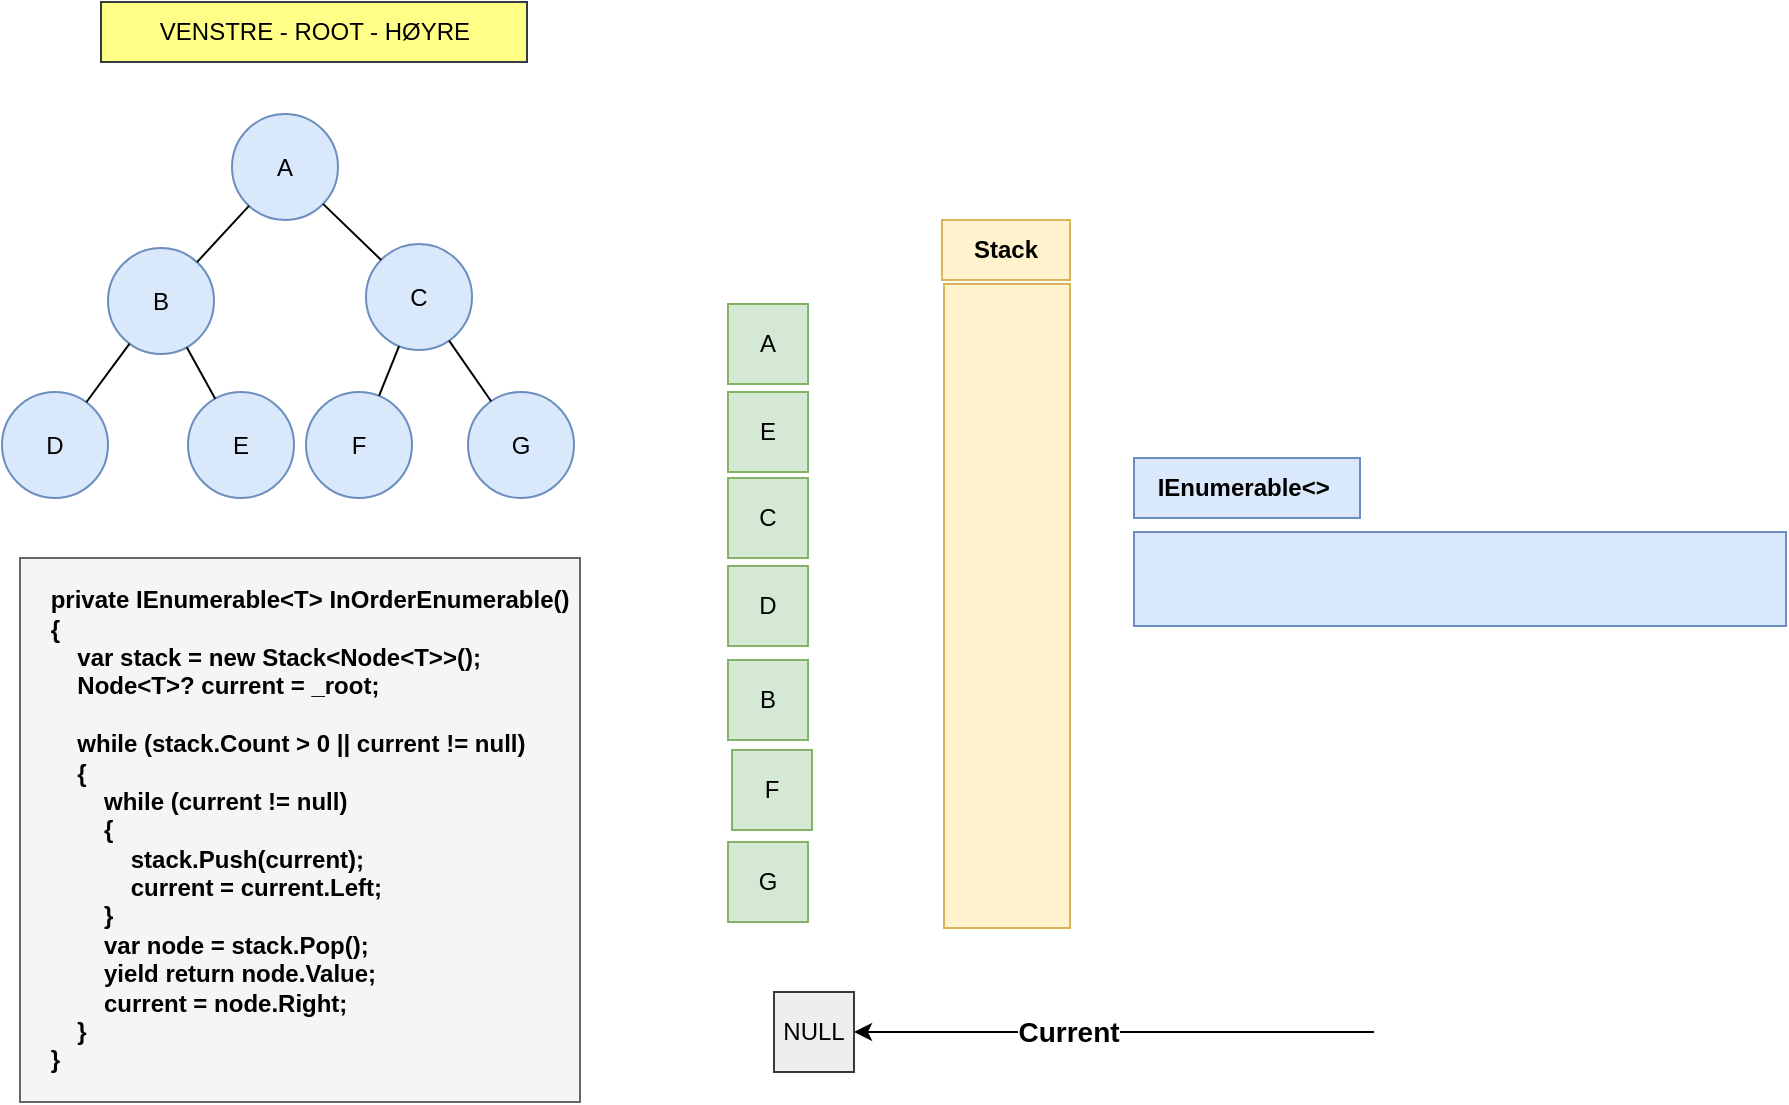 <mxfile version="28.1.2" pages="7">
  <diagram id="SY5gt069lrKzE6dCcVTt" name="dfs-InOrder">
    <mxGraphModel dx="642" dy="1026" grid="0" gridSize="10" guides="1" tooltips="1" connect="1" arrows="1" fold="1" page="0" pageScale="1" pageWidth="850" pageHeight="1100" math="0" shadow="0">
      <root>
        <mxCell id="0" />
        <mxCell id="1" parent="0" />
        <mxCell id="32" value="" style="rounded=0;whiteSpace=wrap;html=1;fillColor=#dae8fc;strokeColor=#6c8ebf;" parent="1" vertex="1">
          <mxGeometry x="973" y="236" width="326" height="47" as="geometry" />
        </mxCell>
        <mxCell id="33" value="" style="rounded=0;whiteSpace=wrap;html=1;fillColor=#fff2cc;strokeColor=#d6b656;" parent="1" vertex="1">
          <mxGeometry x="878" y="112" width="63" height="322" as="geometry" />
        </mxCell>
        <mxCell id="2" value="A" style="whiteSpace=wrap;html=1;aspect=fixed;fillColor=#d5e8d4;strokeColor=#82b366;" parent="1" vertex="1">
          <mxGeometry x="770" y="122" width="40" height="40" as="geometry" />
        </mxCell>
        <mxCell id="3" value="B" style="whiteSpace=wrap;html=1;aspect=fixed;fillColor=#d5e8d4;strokeColor=#82b366;" parent="1" vertex="1">
          <mxGeometry x="770" y="300" width="40" height="40" as="geometry" />
        </mxCell>
        <mxCell id="4" value="C" style="whiteSpace=wrap;html=1;aspect=fixed;fillColor=#d5e8d4;strokeColor=#82b366;" parent="1" vertex="1">
          <mxGeometry x="770" y="209" width="40" height="40" as="geometry" />
        </mxCell>
        <mxCell id="5" value="D" style="whiteSpace=wrap;html=1;aspect=fixed;fillColor=#d5e8d4;strokeColor=#82b366;" parent="1" vertex="1">
          <mxGeometry x="770" y="253" width="40" height="40" as="geometry" />
        </mxCell>
        <mxCell id="6" value="E" style="whiteSpace=wrap;html=1;aspect=fixed;fillColor=#d5e8d4;strokeColor=#82b366;" parent="1" vertex="1">
          <mxGeometry x="770" y="166" width="40" height="40" as="geometry" />
        </mxCell>
        <mxCell id="7" value="F" style="whiteSpace=wrap;html=1;aspect=fixed;fillColor=#d5e8d4;strokeColor=#82b366;" parent="1" vertex="1">
          <mxGeometry x="772" y="345" width="40" height="40" as="geometry" />
        </mxCell>
        <mxCell id="9" value="A" style="ellipse;whiteSpace=wrap;html=1;aspect=fixed;fillColor=#dae8fc;strokeColor=#6c8ebf;" parent="1" vertex="1">
          <mxGeometry x="522" y="27" width="53" height="53" as="geometry" />
        </mxCell>
        <mxCell id="10" value="B" style="ellipse;whiteSpace=wrap;html=1;aspect=fixed;fillColor=#dae8fc;strokeColor=#6c8ebf;" parent="1" vertex="1">
          <mxGeometry x="460" y="94" width="53" height="53" as="geometry" />
        </mxCell>
        <mxCell id="11" value="C" style="ellipse;whiteSpace=wrap;html=1;aspect=fixed;fillColor=#dae8fc;strokeColor=#6c8ebf;" parent="1" vertex="1">
          <mxGeometry x="589" y="92" width="53" height="53" as="geometry" />
        </mxCell>
        <mxCell id="12" value="D" style="ellipse;whiteSpace=wrap;html=1;aspect=fixed;fillColor=#dae8fc;strokeColor=#6c8ebf;" parent="1" vertex="1">
          <mxGeometry x="407" y="166" width="53" height="53" as="geometry" />
        </mxCell>
        <mxCell id="13" value="E" style="ellipse;whiteSpace=wrap;html=1;aspect=fixed;fillColor=#dae8fc;strokeColor=#6c8ebf;" parent="1" vertex="1">
          <mxGeometry x="500" y="166" width="53" height="53" as="geometry" />
        </mxCell>
        <mxCell id="14" value="F" style="ellipse;whiteSpace=wrap;html=1;aspect=fixed;fillColor=#dae8fc;strokeColor=#6c8ebf;" parent="1" vertex="1">
          <mxGeometry x="559" y="166" width="53" height="53" as="geometry" />
        </mxCell>
        <mxCell id="15" value="" style="endArrow=none;html=1;rounded=0;" parent="1" source="10" target="9" edge="1">
          <mxGeometry width="50" height="50" relative="1" as="geometry">
            <mxPoint x="470" y="575" as="sourcePoint" />
            <mxPoint x="520" y="525" as="targetPoint" />
          </mxGeometry>
        </mxCell>
        <mxCell id="16" value="" style="endArrow=none;html=1;rounded=0;" parent="1" source="12" target="10" edge="1">
          <mxGeometry width="50" height="50" relative="1" as="geometry">
            <mxPoint x="430" y="578" as="sourcePoint" />
            <mxPoint x="480" y="528" as="targetPoint" />
          </mxGeometry>
        </mxCell>
        <mxCell id="17" value="" style="endArrow=none;html=1;rounded=0;" parent="1" source="13" target="10" edge="1">
          <mxGeometry width="50" height="50" relative="1" as="geometry">
            <mxPoint x="430" y="578" as="sourcePoint" />
            <mxPoint x="480" y="528" as="targetPoint" />
          </mxGeometry>
        </mxCell>
        <mxCell id="18" value="" style="endArrow=none;html=1;rounded=0;" parent="1" source="11" target="9" edge="1">
          <mxGeometry width="50" height="50" relative="1" as="geometry">
            <mxPoint x="470" y="575" as="sourcePoint" />
            <mxPoint x="520" y="525" as="targetPoint" />
          </mxGeometry>
        </mxCell>
        <mxCell id="19" value="" style="endArrow=none;html=1;rounded=0;" parent="1" source="14" target="11" edge="1">
          <mxGeometry width="50" height="50" relative="1" as="geometry">
            <mxPoint x="631" y="366" as="sourcePoint" />
            <mxPoint x="563" y="525" as="targetPoint" />
          </mxGeometry>
        </mxCell>
        <mxCell id="20" value="G" style="ellipse;whiteSpace=wrap;html=1;aspect=fixed;fillColor=#dae8fc;strokeColor=#6c8ebf;" parent="1" vertex="1">
          <mxGeometry x="640" y="166" width="53" height="53" as="geometry" />
        </mxCell>
        <mxCell id="21" value="" style="endArrow=none;html=1;rounded=0;" parent="1" source="20" target="11" edge="1">
          <mxGeometry width="50" height="50" relative="1" as="geometry">
            <mxPoint x="667" y="201" as="sourcePoint" />
            <mxPoint x="674" y="306" as="targetPoint" />
          </mxGeometry>
        </mxCell>
        <mxCell id="31" value="G" style="whiteSpace=wrap;html=1;aspect=fixed;fillColor=#d5e8d4;strokeColor=#82b366;" parent="1" vertex="1">
          <mxGeometry x="770" y="391" width="40" height="40" as="geometry" />
        </mxCell>
        <mxCell id="34" value="&lt;div&gt;&lt;font color=&quot;#000000&quot;&gt;&lt;b&gt;&amp;nbsp; &amp;nbsp; private IEnumerable&amp;lt;T&amp;gt; InOrderEnumerable()&lt;/b&gt;&lt;/font&gt;&lt;/div&gt;&lt;div&gt;&lt;font color=&quot;#000000&quot;&gt;&lt;b&gt;&amp;nbsp; &amp;nbsp; {&lt;/b&gt;&lt;/font&gt;&lt;/div&gt;&lt;div&gt;&lt;font color=&quot;#000000&quot;&gt;&lt;b&gt;&amp;nbsp; &amp;nbsp; &amp;nbsp; &amp;nbsp; var stack = new Stack&amp;lt;Node&amp;lt;T&amp;gt;&amp;gt;();&lt;/b&gt;&lt;/font&gt;&lt;/div&gt;&lt;div&gt;&lt;font color=&quot;#000000&quot;&gt;&lt;b&gt;&amp;nbsp; &amp;nbsp; &amp;nbsp; &amp;nbsp; Node&amp;lt;T&amp;gt;? current = _root;&lt;/b&gt;&lt;/font&gt;&lt;/div&gt;&lt;div&gt;&lt;font color=&quot;#000000&quot;&gt;&lt;b&gt;&lt;br&gt;&lt;/b&gt;&lt;/font&gt;&lt;/div&gt;&lt;div&gt;&lt;font color=&quot;#000000&quot;&gt;&lt;b&gt;&amp;nbsp; &amp;nbsp; &amp;nbsp; &amp;nbsp; while (stack.Count &amp;gt; 0 || current != null)&lt;/b&gt;&lt;/font&gt;&lt;/div&gt;&lt;div&gt;&lt;font color=&quot;#000000&quot;&gt;&lt;b&gt;&amp;nbsp; &amp;nbsp; &amp;nbsp; &amp;nbsp; {&lt;/b&gt;&lt;/font&gt;&lt;/div&gt;&lt;div&gt;&lt;font color=&quot;#000000&quot;&gt;&lt;b&gt;&amp;nbsp; &amp;nbsp; &amp;nbsp; &amp;nbsp; &amp;nbsp; &amp;nbsp; while (current != null)&lt;/b&gt;&lt;/font&gt;&lt;/div&gt;&lt;div&gt;&lt;font color=&quot;#000000&quot;&gt;&lt;b&gt;&amp;nbsp; &amp;nbsp; &amp;nbsp; &amp;nbsp; &amp;nbsp; &amp;nbsp; {&lt;/b&gt;&lt;/font&gt;&lt;/div&gt;&lt;div&gt;&lt;font color=&quot;#000000&quot;&gt;&lt;b&gt;&amp;nbsp; &amp;nbsp; &amp;nbsp; &amp;nbsp; &amp;nbsp; &amp;nbsp; &amp;nbsp; &amp;nbsp; stack.Push(current);&lt;/b&gt;&lt;/font&gt;&lt;/div&gt;&lt;div&gt;&lt;font color=&quot;#000000&quot;&gt;&lt;b&gt;&amp;nbsp; &amp;nbsp; &amp;nbsp; &amp;nbsp; &amp;nbsp; &amp;nbsp; &amp;nbsp; &amp;nbsp; current = current.Left;&lt;/b&gt;&lt;/font&gt;&lt;/div&gt;&lt;div&gt;&lt;font color=&quot;#000000&quot;&gt;&lt;b&gt;&amp;nbsp; &amp;nbsp; &amp;nbsp; &amp;nbsp; &amp;nbsp; &amp;nbsp; }&lt;/b&gt;&lt;/font&gt;&lt;/div&gt;&lt;div&gt;&lt;font color=&quot;#000000&quot;&gt;&lt;b&gt;&amp;nbsp; &amp;nbsp; &amp;nbsp; &amp;nbsp; &amp;nbsp; &amp;nbsp; var node = stack.Pop();&lt;/b&gt;&lt;/font&gt;&lt;/div&gt;&lt;div&gt;&lt;font color=&quot;#000000&quot;&gt;&lt;b&gt;&amp;nbsp; &amp;nbsp; &amp;nbsp; &amp;nbsp; &amp;nbsp; &amp;nbsp; yield return node.Value;&lt;/b&gt;&lt;/font&gt;&lt;/div&gt;&lt;div&gt;&lt;font color=&quot;#000000&quot;&gt;&lt;b&gt;&amp;nbsp; &amp;nbsp; &amp;nbsp; &amp;nbsp; &amp;nbsp; &amp;nbsp; current = node.Right;&lt;/b&gt;&lt;/font&gt;&lt;/div&gt;&lt;div&gt;&lt;font color=&quot;#000000&quot;&gt;&lt;b&gt;&amp;nbsp; &amp;nbsp; &amp;nbsp; &amp;nbsp; }&lt;/b&gt;&lt;/font&gt;&lt;/div&gt;&lt;div&gt;&lt;font color=&quot;#000000&quot;&gt;&lt;b&gt;&amp;nbsp; &amp;nbsp; }&lt;/b&gt;&lt;/font&gt;&lt;/div&gt;" style="text;html=1;align=left;verticalAlign=middle;whiteSpace=wrap;rounded=0;fillColor=#f5f5f5;fontColor=#333333;strokeColor=#666666;" parent="1" vertex="1">
          <mxGeometry x="416" y="249" width="280" height="272" as="geometry" />
        </mxCell>
        <mxCell id="35" value="&lt;b&gt;Stack&lt;/b&gt;" style="text;html=1;align=center;verticalAlign=middle;whiteSpace=wrap;rounded=0;fillColor=#fff2cc;strokeColor=#d6b656;" parent="1" vertex="1">
          <mxGeometry x="877" y="80" width="64" height="30" as="geometry" />
        </mxCell>
        <mxCell id="36" value="&lt;b&gt;IEnumerable&amp;lt;&amp;gt;&amp;nbsp;&lt;/b&gt;" style="text;html=1;align=center;verticalAlign=middle;whiteSpace=wrap;rounded=0;fillColor=#dae8fc;strokeColor=#6c8ebf;" parent="1" vertex="1">
          <mxGeometry x="973" y="199" width="113" height="30" as="geometry" />
        </mxCell>
        <mxCell id="37" value="" style="endArrow=classic;html=1;" parent="1" target="39" edge="1">
          <mxGeometry width="50" height="50" relative="1" as="geometry">
            <mxPoint x="1093" y="486" as="sourcePoint" />
            <mxPoint x="868" y="472" as="targetPoint" />
          </mxGeometry>
        </mxCell>
        <mxCell id="38" value="&lt;b&gt;&lt;font style=&quot;font-size: 14px;&quot;&gt;Current&lt;/font&gt;&lt;/b&gt;" style="edgeLabel;html=1;align=center;verticalAlign=middle;resizable=0;points=[];" parent="37" vertex="1" connectable="0">
          <mxGeometry x="0.18" relative="1" as="geometry">
            <mxPoint as="offset" />
          </mxGeometry>
        </mxCell>
        <mxCell id="39" value="NULL" style="whiteSpace=wrap;html=1;aspect=fixed;fillColor=#eeeeee;strokeColor=#36393d;" parent="1" vertex="1">
          <mxGeometry x="793" y="466" width="40" height="40" as="geometry" />
        </mxCell>
        <mxCell id="JZ-Q9QKITTrrwTWEYVAx-39" value="VENSTRE - ROOT - HØYRE" style="text;html=1;align=center;verticalAlign=middle;whiteSpace=wrap;rounded=0;fillColor=#ffff88;strokeColor=#36393d;" parent="1" vertex="1">
          <mxGeometry x="456.5" y="-29" width="213" height="30" as="geometry" />
        </mxCell>
      </root>
    </mxGraphModel>
  </diagram>
  <diagram id="kcF6ioQzGheg1upSMQFV" name="dfs-PreOrder">
    <mxGraphModel dx="555" dy="1079" grid="0" gridSize="10" guides="1" tooltips="1" connect="1" arrows="1" fold="1" page="0" pageScale="1" pageWidth="850" pageHeight="1100" math="0" shadow="0">
      <root>
        <mxCell id="0" />
        <mxCell id="1" parent="0" />
        <mxCell id="aFW-cAsb2-ufxHOheRfT-1" value="" style="rounded=0;whiteSpace=wrap;html=1;fillColor=#dae8fc;strokeColor=#6c8ebf;" vertex="1" parent="1">
          <mxGeometry x="973" y="236" width="326" height="47" as="geometry" />
        </mxCell>
        <mxCell id="aFW-cAsb2-ufxHOheRfT-2" value="" style="rounded=0;whiteSpace=wrap;html=1;fillColor=#fff2cc;strokeColor=#d6b656;" vertex="1" parent="1">
          <mxGeometry x="878" y="112" width="63" height="322" as="geometry" />
        </mxCell>
        <mxCell id="aFW-cAsb2-ufxHOheRfT-3" value="A" style="whiteSpace=wrap;html=1;aspect=fixed;fillColor=#d5e8d4;strokeColor=#82b366;" vertex="1" parent="1">
          <mxGeometry x="804" y="119" width="40" height="40" as="geometry" />
        </mxCell>
        <mxCell id="aFW-cAsb2-ufxHOheRfT-4" value="B" style="whiteSpace=wrap;html=1;aspect=fixed;fillColor=#d5e8d4;strokeColor=#82b366;" vertex="1" parent="1">
          <mxGeometry x="804" y="166" width="40" height="40" as="geometry" />
        </mxCell>
        <mxCell id="aFW-cAsb2-ufxHOheRfT-5" value="C" style="whiteSpace=wrap;html=1;aspect=fixed;fillColor=#d5e8d4;strokeColor=#82b366;" vertex="1" parent="1">
          <mxGeometry x="804" y="209" width="40" height="40" as="geometry" />
        </mxCell>
        <mxCell id="aFW-cAsb2-ufxHOheRfT-6" value="D" style="whiteSpace=wrap;html=1;aspect=fixed;fillColor=#d5e8d4;strokeColor=#82b366;" vertex="1" parent="1">
          <mxGeometry x="804" y="256" width="40" height="40" as="geometry" />
        </mxCell>
        <mxCell id="aFW-cAsb2-ufxHOheRfT-7" value="E" style="whiteSpace=wrap;html=1;aspect=fixed;fillColor=#d5e8d4;strokeColor=#82b366;" vertex="1" parent="1">
          <mxGeometry x="804" y="301" width="40" height="40" as="geometry" />
        </mxCell>
        <mxCell id="aFW-cAsb2-ufxHOheRfT-8" value="F" style="whiteSpace=wrap;html=1;aspect=fixed;fillColor=#d5e8d4;strokeColor=#82b366;" vertex="1" parent="1">
          <mxGeometry x="804" y="346" width="40" height="40" as="geometry" />
        </mxCell>
        <mxCell id="aFW-cAsb2-ufxHOheRfT-9" value="A" style="ellipse;whiteSpace=wrap;html=1;aspect=fixed;fillColor=#dae8fc;strokeColor=#6c8ebf;" vertex="1" parent="1">
          <mxGeometry x="522" y="27" width="53" height="53" as="geometry" />
        </mxCell>
        <mxCell id="aFW-cAsb2-ufxHOheRfT-10" value="B" style="ellipse;whiteSpace=wrap;html=1;aspect=fixed;fillColor=#dae8fc;strokeColor=#6c8ebf;" vertex="1" parent="1">
          <mxGeometry x="460" y="94" width="53" height="53" as="geometry" />
        </mxCell>
        <mxCell id="aFW-cAsb2-ufxHOheRfT-11" value="C" style="ellipse;whiteSpace=wrap;html=1;aspect=fixed;fillColor=#dae8fc;strokeColor=#6c8ebf;" vertex="1" parent="1">
          <mxGeometry x="589" y="92" width="53" height="53" as="geometry" />
        </mxCell>
        <mxCell id="aFW-cAsb2-ufxHOheRfT-12" value="D" style="ellipse;whiteSpace=wrap;html=1;aspect=fixed;fillColor=#dae8fc;strokeColor=#6c8ebf;" vertex="1" parent="1">
          <mxGeometry x="407" y="166" width="53" height="53" as="geometry" />
        </mxCell>
        <mxCell id="aFW-cAsb2-ufxHOheRfT-13" value="E" style="ellipse;whiteSpace=wrap;html=1;aspect=fixed;fillColor=#dae8fc;strokeColor=#6c8ebf;" vertex="1" parent="1">
          <mxGeometry x="500" y="166" width="53" height="53" as="geometry" />
        </mxCell>
        <mxCell id="aFW-cAsb2-ufxHOheRfT-14" value="F" style="ellipse;whiteSpace=wrap;html=1;aspect=fixed;fillColor=#dae8fc;strokeColor=#6c8ebf;" vertex="1" parent="1">
          <mxGeometry x="559" y="166" width="53" height="53" as="geometry" />
        </mxCell>
        <mxCell id="aFW-cAsb2-ufxHOheRfT-15" value="" style="endArrow=none;html=1;rounded=0;" edge="1" parent="1" source="aFW-cAsb2-ufxHOheRfT-10" target="aFW-cAsb2-ufxHOheRfT-9">
          <mxGeometry width="50" height="50" relative="1" as="geometry">
            <mxPoint x="470" y="575" as="sourcePoint" />
            <mxPoint x="520" y="525" as="targetPoint" />
          </mxGeometry>
        </mxCell>
        <mxCell id="aFW-cAsb2-ufxHOheRfT-16" value="" style="endArrow=none;html=1;rounded=0;" edge="1" parent="1" source="aFW-cAsb2-ufxHOheRfT-12" target="aFW-cAsb2-ufxHOheRfT-10">
          <mxGeometry width="50" height="50" relative="1" as="geometry">
            <mxPoint x="430" y="578" as="sourcePoint" />
            <mxPoint x="480" y="528" as="targetPoint" />
          </mxGeometry>
        </mxCell>
        <mxCell id="aFW-cAsb2-ufxHOheRfT-17" value="" style="endArrow=none;html=1;rounded=0;" edge="1" parent="1" source="aFW-cAsb2-ufxHOheRfT-13" target="aFW-cAsb2-ufxHOheRfT-10">
          <mxGeometry width="50" height="50" relative="1" as="geometry">
            <mxPoint x="430" y="578" as="sourcePoint" />
            <mxPoint x="480" y="528" as="targetPoint" />
          </mxGeometry>
        </mxCell>
        <mxCell id="aFW-cAsb2-ufxHOheRfT-18" value="" style="endArrow=none;html=1;rounded=0;" edge="1" parent="1" source="aFW-cAsb2-ufxHOheRfT-11" target="aFW-cAsb2-ufxHOheRfT-9">
          <mxGeometry width="50" height="50" relative="1" as="geometry">
            <mxPoint x="470" y="575" as="sourcePoint" />
            <mxPoint x="520" y="525" as="targetPoint" />
          </mxGeometry>
        </mxCell>
        <mxCell id="aFW-cAsb2-ufxHOheRfT-19" value="" style="endArrow=none;html=1;rounded=0;" edge="1" parent="1" source="aFW-cAsb2-ufxHOheRfT-14" target="aFW-cAsb2-ufxHOheRfT-11">
          <mxGeometry width="50" height="50" relative="1" as="geometry">
            <mxPoint x="631" y="366" as="sourcePoint" />
            <mxPoint x="563" y="525" as="targetPoint" />
          </mxGeometry>
        </mxCell>
        <mxCell id="aFW-cAsb2-ufxHOheRfT-20" value="G" style="ellipse;whiteSpace=wrap;html=1;aspect=fixed;fillColor=#dae8fc;strokeColor=#6c8ebf;" vertex="1" parent="1">
          <mxGeometry x="640" y="166" width="53" height="53" as="geometry" />
        </mxCell>
        <mxCell id="aFW-cAsb2-ufxHOheRfT-21" value="" style="endArrow=none;html=1;rounded=0;" edge="1" parent="1" source="aFW-cAsb2-ufxHOheRfT-20" target="aFW-cAsb2-ufxHOheRfT-11">
          <mxGeometry width="50" height="50" relative="1" as="geometry">
            <mxPoint x="667" y="201" as="sourcePoint" />
            <mxPoint x="674" y="306" as="targetPoint" />
          </mxGeometry>
        </mxCell>
        <mxCell id="aFW-cAsb2-ufxHOheRfT-22" value="G" style="whiteSpace=wrap;html=1;aspect=fixed;fillColor=#d5e8d4;strokeColor=#82b366;" vertex="1" parent="1">
          <mxGeometry x="804" y="391" width="40" height="40" as="geometry" />
        </mxCell>
        <mxCell id="aFW-cAsb2-ufxHOheRfT-23" value="&lt;div&gt;&lt;font color=&quot;#000000&quot;&gt;&lt;b&gt;&amp;nbsp; &amp;nbsp; private IEnumerable&amp;lt;T&amp;gt; PreOrderEnumerable()&lt;/b&gt;&lt;/font&gt;&lt;/div&gt;&lt;div&gt;&lt;font color=&quot;#000000&quot;&gt;&lt;b&gt;&amp;nbsp; &amp;nbsp; {&lt;/b&gt;&lt;/font&gt;&lt;/div&gt;&lt;div&gt;&lt;font color=&quot;#000000&quot;&gt;&lt;b&gt;&amp;nbsp; &amp;nbsp; &amp;nbsp; &amp;nbsp; if (_root == null) yield break;&lt;/b&gt;&lt;/font&gt;&lt;/div&gt;&lt;div&gt;&lt;font color=&quot;#000000&quot;&gt;&lt;b&gt;&amp;nbsp; &amp;nbsp; &amp;nbsp; &amp;nbsp; var stack = new Stack&amp;lt;Node&amp;lt;T&amp;gt;&amp;gt;();&lt;/b&gt;&lt;/font&gt;&lt;/div&gt;&lt;div&gt;&lt;font color=&quot;#000000&quot;&gt;&lt;b&gt;&amp;nbsp; &amp;nbsp; &amp;nbsp; &amp;nbsp; stack.Push(_root);&lt;/b&gt;&lt;/font&gt;&lt;/div&gt;&lt;div&gt;&lt;font color=&quot;#000000&quot;&gt;&lt;b&gt;&lt;br&gt;&lt;/b&gt;&lt;/font&gt;&lt;/div&gt;&lt;div&gt;&lt;font color=&quot;#000000&quot;&gt;&lt;b&gt;&amp;nbsp; &amp;nbsp; &amp;nbsp; &amp;nbsp; while (stack.Count &amp;gt; 0)&lt;/b&gt;&lt;/font&gt;&lt;/div&gt;&lt;div&gt;&lt;font color=&quot;#000000&quot;&gt;&lt;b&gt;&amp;nbsp; &amp;nbsp; &amp;nbsp; &amp;nbsp; {&lt;/b&gt;&lt;/font&gt;&lt;/div&gt;&lt;div&gt;&lt;font color=&quot;#000000&quot;&gt;&lt;b&gt;&amp;nbsp; &amp;nbsp; &amp;nbsp; &amp;nbsp; &amp;nbsp; &amp;nbsp; var n = stack.Pop();&lt;/b&gt;&lt;/font&gt;&lt;/div&gt;&lt;div&gt;&lt;font color=&quot;#000000&quot;&gt;&lt;b&gt;&amp;nbsp; &amp;nbsp; &amp;nbsp; &amp;nbsp; &amp;nbsp; &amp;nbsp; yield return n.Value;&lt;/b&gt;&lt;/font&gt;&lt;/div&gt;&lt;div&gt;&lt;font color=&quot;#000000&quot;&gt;&lt;b&gt;&lt;br&gt;&lt;/b&gt;&lt;/font&gt;&lt;/div&gt;&lt;div&gt;&lt;font color=&quot;#000000&quot;&gt;&lt;b&gt;&amp;nbsp; &amp;nbsp; &amp;nbsp; &amp;nbsp; &amp;nbsp; &amp;nbsp; if (n.Right != null) stack.Push(n.Right);&lt;/b&gt;&lt;/font&gt;&lt;/div&gt;&lt;div&gt;&lt;font color=&quot;#000000&quot;&gt;&lt;b&gt;&amp;nbsp; &amp;nbsp; &amp;nbsp; &amp;nbsp; &amp;nbsp; &amp;nbsp; if (n.Left != null) stack.Push(n.Left);&lt;/b&gt;&lt;/font&gt;&lt;/div&gt;&lt;div&gt;&lt;font color=&quot;#000000&quot;&gt;&lt;b&gt;&amp;nbsp; &amp;nbsp; &amp;nbsp; &amp;nbsp; }&lt;/b&gt;&lt;/font&gt;&lt;/div&gt;&lt;div&gt;&lt;font color=&quot;#000000&quot;&gt;&lt;b&gt;&amp;nbsp; &amp;nbsp; }&lt;/b&gt;&lt;/font&gt;&lt;/div&gt;" style="text;html=1;align=left;verticalAlign=middle;whiteSpace=wrap;rounded=0;fillColor=#f5f5f5;fontColor=#333333;strokeColor=#666666;" vertex="1" parent="1">
          <mxGeometry x="423" y="249" width="296" height="244" as="geometry" />
        </mxCell>
        <mxCell id="aFW-cAsb2-ufxHOheRfT-24" value="&lt;b&gt;Stack&lt;/b&gt;" style="text;html=1;align=center;verticalAlign=middle;whiteSpace=wrap;rounded=0;fillColor=#fff2cc;strokeColor=#d6b656;" vertex="1" parent="1">
          <mxGeometry x="877" y="80" width="64" height="30" as="geometry" />
        </mxCell>
        <mxCell id="aFW-cAsb2-ufxHOheRfT-25" value="&lt;b&gt;IEnumerable&amp;lt;&amp;gt;&amp;nbsp;&lt;/b&gt;" style="text;html=1;align=center;verticalAlign=middle;whiteSpace=wrap;rounded=0;fillColor=#dae8fc;strokeColor=#6c8ebf;" vertex="1" parent="1">
          <mxGeometry x="973" y="199" width="113" height="30" as="geometry" />
        </mxCell>
        <mxCell id="aFW-cAsb2-ufxHOheRfT-29" value="ROOT - VENSTRE - HØYRE" style="text;html=1;align=center;verticalAlign=middle;whiteSpace=wrap;rounded=0;fillColor=#ffff88;strokeColor=#36393d;" vertex="1" parent="1">
          <mxGeometry x="456.5" y="-29" width="213" height="30" as="geometry" />
        </mxCell>
      </root>
    </mxGraphModel>
  </diagram>
  <diagram id="rHu63oYW_oIEQ5lwudre" name="dfs-PostOrder">
    <mxGraphModel dx="851" dy="1052" grid="0" gridSize="10" guides="1" tooltips="1" connect="1" arrows="1" fold="1" page="0" pageScale="1" pageWidth="850" pageHeight="1100" math="0" shadow="0">
      <root>
        <mxCell id="0" />
        <mxCell id="1" parent="0" />
        <mxCell id="XPhS3EsD8kvQGBajTBIZ-1" value="" style="rounded=0;whiteSpace=wrap;html=1;fillColor=#fff2cc;strokeColor=#d6b656;" parent="1" vertex="1">
          <mxGeometry x="951" y="112" width="63" height="322" as="geometry" />
        </mxCell>
        <mxCell id="mBY-wUApWjr6qjkVD2oU-1" value="" style="rounded=0;whiteSpace=wrap;html=1;fillColor=#dae8fc;strokeColor=#6c8ebf;" parent="1" vertex="1">
          <mxGeometry x="1067" y="262" width="326" height="47" as="geometry" />
        </mxCell>
        <mxCell id="mBY-wUApWjr6qjkVD2oU-2" value="" style="rounded=0;whiteSpace=wrap;html=1;fillColor=#fff2cc;strokeColor=#d6b656;" parent="1" vertex="1">
          <mxGeometry x="878" y="112" width="63" height="322" as="geometry" />
        </mxCell>
        <mxCell id="mBY-wUApWjr6qjkVD2oU-3" value="A" style="whiteSpace=wrap;html=1;aspect=fixed;fillColor=#d5e8d4;strokeColor=#82b366;" parent="1" vertex="1">
          <mxGeometry x="797" y="120" width="40" height="40" as="geometry" />
        </mxCell>
        <mxCell id="mBY-wUApWjr6qjkVD2oU-4" value="B" style="whiteSpace=wrap;html=1;aspect=fixed;fillColor=#d5e8d4;strokeColor=#82b366;" parent="1" vertex="1">
          <mxGeometry x="797" y="168" width="40" height="40" as="geometry" />
        </mxCell>
        <mxCell id="mBY-wUApWjr6qjkVD2oU-5" value="C" style="whiteSpace=wrap;html=1;aspect=fixed;fillColor=#d5e8d4;strokeColor=#82b366;" parent="1" vertex="1">
          <mxGeometry x="797" y="215" width="40" height="40" as="geometry" />
        </mxCell>
        <mxCell id="mBY-wUApWjr6qjkVD2oU-6" value="D" style="whiteSpace=wrap;html=1;aspect=fixed;fillColor=#d5e8d4;strokeColor=#82b366;" parent="1" vertex="1">
          <mxGeometry x="797" y="262" width="40" height="40" as="geometry" />
        </mxCell>
        <mxCell id="mBY-wUApWjr6qjkVD2oU-7" value="E" style="whiteSpace=wrap;html=1;aspect=fixed;fillColor=#d5e8d4;strokeColor=#82b366;" parent="1" vertex="1">
          <mxGeometry x="797" y="309" width="40" height="40" as="geometry" />
        </mxCell>
        <mxCell id="mBY-wUApWjr6qjkVD2oU-8" value="F" style="whiteSpace=wrap;html=1;aspect=fixed;fillColor=#d5e8d4;strokeColor=#82b366;" parent="1" vertex="1">
          <mxGeometry x="797" y="356" width="40" height="40" as="geometry" />
        </mxCell>
        <mxCell id="mBY-wUApWjr6qjkVD2oU-9" value="A" style="ellipse;whiteSpace=wrap;html=1;aspect=fixed;fillColor=#dae8fc;strokeColor=#6c8ebf;" parent="1" vertex="1">
          <mxGeometry x="522" y="27" width="53" height="53" as="geometry" />
        </mxCell>
        <mxCell id="mBY-wUApWjr6qjkVD2oU-10" value="B" style="ellipse;whiteSpace=wrap;html=1;aspect=fixed;fillColor=#dae8fc;strokeColor=#6c8ebf;" parent="1" vertex="1">
          <mxGeometry x="460" y="94" width="53" height="53" as="geometry" />
        </mxCell>
        <mxCell id="mBY-wUApWjr6qjkVD2oU-11" value="C" style="ellipse;whiteSpace=wrap;html=1;aspect=fixed;fillColor=#dae8fc;strokeColor=#6c8ebf;" parent="1" vertex="1">
          <mxGeometry x="589" y="92" width="53" height="53" as="geometry" />
        </mxCell>
        <mxCell id="mBY-wUApWjr6qjkVD2oU-12" value="D" style="ellipse;whiteSpace=wrap;html=1;aspect=fixed;fillColor=#dae8fc;strokeColor=#6c8ebf;" parent="1" vertex="1">
          <mxGeometry x="407" y="166" width="53" height="53" as="geometry" />
        </mxCell>
        <mxCell id="mBY-wUApWjr6qjkVD2oU-13" value="E" style="ellipse;whiteSpace=wrap;html=1;aspect=fixed;fillColor=#dae8fc;strokeColor=#6c8ebf;" parent="1" vertex="1">
          <mxGeometry x="500" y="166" width="53" height="53" as="geometry" />
        </mxCell>
        <mxCell id="mBY-wUApWjr6qjkVD2oU-14" value="F" style="ellipse;whiteSpace=wrap;html=1;aspect=fixed;fillColor=#dae8fc;strokeColor=#6c8ebf;" parent="1" vertex="1">
          <mxGeometry x="559" y="166" width="53" height="53" as="geometry" />
        </mxCell>
        <mxCell id="mBY-wUApWjr6qjkVD2oU-15" value="" style="endArrow=none;html=1;rounded=0;" parent="1" source="mBY-wUApWjr6qjkVD2oU-10" target="mBY-wUApWjr6qjkVD2oU-9" edge="1">
          <mxGeometry width="50" height="50" relative="1" as="geometry">
            <mxPoint x="470" y="575" as="sourcePoint" />
            <mxPoint x="520" y="525" as="targetPoint" />
          </mxGeometry>
        </mxCell>
        <mxCell id="mBY-wUApWjr6qjkVD2oU-16" value="" style="endArrow=none;html=1;rounded=0;" parent="1" source="mBY-wUApWjr6qjkVD2oU-12" target="mBY-wUApWjr6qjkVD2oU-10" edge="1">
          <mxGeometry width="50" height="50" relative="1" as="geometry">
            <mxPoint x="430" y="578" as="sourcePoint" />
            <mxPoint x="480" y="528" as="targetPoint" />
          </mxGeometry>
        </mxCell>
        <mxCell id="mBY-wUApWjr6qjkVD2oU-17" value="" style="endArrow=none;html=1;rounded=0;" parent="1" source="mBY-wUApWjr6qjkVD2oU-13" target="mBY-wUApWjr6qjkVD2oU-10" edge="1">
          <mxGeometry width="50" height="50" relative="1" as="geometry">
            <mxPoint x="430" y="578" as="sourcePoint" />
            <mxPoint x="480" y="528" as="targetPoint" />
          </mxGeometry>
        </mxCell>
        <mxCell id="mBY-wUApWjr6qjkVD2oU-18" value="" style="endArrow=none;html=1;rounded=0;" parent="1" source="mBY-wUApWjr6qjkVD2oU-11" target="mBY-wUApWjr6qjkVD2oU-9" edge="1">
          <mxGeometry width="50" height="50" relative="1" as="geometry">
            <mxPoint x="470" y="575" as="sourcePoint" />
            <mxPoint x="520" y="525" as="targetPoint" />
          </mxGeometry>
        </mxCell>
        <mxCell id="mBY-wUApWjr6qjkVD2oU-19" value="" style="endArrow=none;html=1;rounded=0;" parent="1" source="mBY-wUApWjr6qjkVD2oU-14" target="mBY-wUApWjr6qjkVD2oU-11" edge="1">
          <mxGeometry width="50" height="50" relative="1" as="geometry">
            <mxPoint x="631" y="366" as="sourcePoint" />
            <mxPoint x="563" y="525" as="targetPoint" />
          </mxGeometry>
        </mxCell>
        <mxCell id="mBY-wUApWjr6qjkVD2oU-20" value="G" style="ellipse;whiteSpace=wrap;html=1;aspect=fixed;fillColor=#dae8fc;strokeColor=#6c8ebf;" parent="1" vertex="1">
          <mxGeometry x="640" y="166" width="53" height="53" as="geometry" />
        </mxCell>
        <mxCell id="mBY-wUApWjr6qjkVD2oU-21" value="" style="endArrow=none;html=1;rounded=0;" parent="1" source="mBY-wUApWjr6qjkVD2oU-20" target="mBY-wUApWjr6qjkVD2oU-11" edge="1">
          <mxGeometry width="50" height="50" relative="1" as="geometry">
            <mxPoint x="667" y="201" as="sourcePoint" />
            <mxPoint x="674" y="306" as="targetPoint" />
          </mxGeometry>
        </mxCell>
        <mxCell id="mBY-wUApWjr6qjkVD2oU-22" value="G" style="whiteSpace=wrap;html=1;aspect=fixed;fillColor=#d5e8d4;strokeColor=#82b366;" parent="1" vertex="1">
          <mxGeometry x="797" y="403" width="40" height="40" as="geometry" />
        </mxCell>
        <mxCell id="mBY-wUApWjr6qjkVD2oU-23" value="&lt;div&gt;&lt;font color=&quot;#000000&quot;&gt;&lt;b&gt;&amp;nbsp; &amp;nbsp; private IEnumerable&amp;lt;T&amp;gt; PostOrderEnumerable()&lt;/b&gt;&lt;/font&gt;&lt;/div&gt;&lt;div&gt;&lt;font color=&quot;#000000&quot;&gt;&lt;b&gt;&amp;nbsp; &amp;nbsp; {&lt;/b&gt;&lt;/font&gt;&lt;/div&gt;&lt;div&gt;&lt;font color=&quot;#000000&quot;&gt;&lt;b&gt;&amp;nbsp; &amp;nbsp; &amp;nbsp; &amp;nbsp; if (_root == null) yield break;&lt;/b&gt;&lt;/font&gt;&lt;/div&gt;&lt;div&gt;&lt;font color=&quot;#000000&quot;&gt;&lt;b&gt;&lt;br&gt;&lt;/b&gt;&lt;/font&gt;&lt;/div&gt;&lt;div&gt;&lt;font color=&quot;#000000&quot;&gt;&lt;b&gt;&amp;nbsp; &amp;nbsp; &amp;nbsp; &amp;nbsp; // To-stack-løsning&lt;/b&gt;&lt;/font&gt;&lt;/div&gt;&lt;div&gt;&lt;font color=&quot;#000000&quot;&gt;&lt;b&gt;&amp;nbsp; &amp;nbsp; &amp;nbsp; &amp;nbsp; var s1 = new Stack&amp;lt;Node&amp;lt;T&amp;gt;&amp;gt;();&lt;/b&gt;&lt;/font&gt;&lt;/div&gt;&lt;div&gt;&lt;font color=&quot;#000000&quot;&gt;&lt;b&gt;&amp;nbsp; &amp;nbsp; &amp;nbsp; &amp;nbsp; var s2 = new Stack&amp;lt;Node&amp;lt;T&amp;gt;&amp;gt;();&lt;/b&gt;&lt;/font&gt;&lt;/div&gt;&lt;div&gt;&lt;font color=&quot;#000000&quot;&gt;&lt;b&gt;&amp;nbsp; &amp;nbsp; &amp;nbsp; &amp;nbsp; s1.Push(_root);&lt;/b&gt;&lt;/font&gt;&lt;/div&gt;&lt;div&gt;&lt;font color=&quot;#000000&quot;&gt;&lt;b&gt;&lt;br&gt;&lt;/b&gt;&lt;/font&gt;&lt;/div&gt;&lt;div&gt;&lt;font color=&quot;#000000&quot;&gt;&lt;b&gt;&amp;nbsp; &amp;nbsp; &amp;nbsp; &amp;nbsp; while (s1.Count &amp;gt; 0)&lt;/b&gt;&lt;/font&gt;&lt;/div&gt;&lt;div&gt;&lt;font color=&quot;#000000&quot;&gt;&lt;b&gt;&amp;nbsp; &amp;nbsp; &amp;nbsp; &amp;nbsp; {&lt;/b&gt;&lt;/font&gt;&lt;/div&gt;&lt;div&gt;&lt;font color=&quot;#000000&quot;&gt;&lt;b&gt;&amp;nbsp; &amp;nbsp; &amp;nbsp; &amp;nbsp; &amp;nbsp; &amp;nbsp; var n = s1.Pop();&lt;/b&gt;&lt;/font&gt;&lt;/div&gt;&lt;div&gt;&lt;font color=&quot;#000000&quot;&gt;&lt;b&gt;&amp;nbsp; &amp;nbsp; &amp;nbsp; &amp;nbsp; &amp;nbsp; &amp;nbsp; s2.Push(n);&lt;/b&gt;&lt;/font&gt;&lt;/div&gt;&lt;div&gt;&lt;font color=&quot;#000000&quot;&gt;&lt;b&gt;&amp;nbsp; &amp;nbsp; &amp;nbsp; &amp;nbsp; &amp;nbsp; &amp;nbsp; if (n.Left != null) s1.Push(n.Left);&lt;/b&gt;&lt;/font&gt;&lt;/div&gt;&lt;div&gt;&lt;font color=&quot;#000000&quot;&gt;&lt;b&gt;&amp;nbsp; &amp;nbsp; &amp;nbsp; &amp;nbsp; &amp;nbsp; &amp;nbsp; if (n.Right != null) s1.Push(n.Right);&lt;/b&gt;&lt;/font&gt;&lt;/div&gt;&lt;div&gt;&lt;font color=&quot;#000000&quot;&gt;&lt;b&gt;&amp;nbsp; &amp;nbsp; &amp;nbsp; &amp;nbsp; }&lt;/b&gt;&lt;/font&gt;&lt;/div&gt;&lt;div&gt;&lt;font color=&quot;#000000&quot;&gt;&lt;b&gt;&lt;br&gt;&lt;/b&gt;&lt;/font&gt;&lt;/div&gt;&lt;div&gt;&lt;font color=&quot;#000000&quot;&gt;&lt;b&gt;&amp;nbsp; &amp;nbsp; &amp;nbsp; &amp;nbsp; while (s2.Count &amp;gt; 0)&lt;/b&gt;&lt;/font&gt;&lt;/div&gt;&lt;div&gt;&lt;font color=&quot;#000000&quot;&gt;&lt;b&gt;&amp;nbsp; &amp;nbsp; &amp;nbsp; &amp;nbsp; &amp;nbsp; &amp;nbsp; yield return s2.Pop().Value;&lt;/b&gt;&lt;/font&gt;&lt;/div&gt;&lt;div&gt;&lt;font color=&quot;#000000&quot;&gt;&lt;b&gt;&amp;nbsp; &amp;nbsp; }&lt;/b&gt;&lt;/font&gt;&lt;/div&gt;" style="text;html=1;align=left;verticalAlign=middle;whiteSpace=wrap;rounded=0;fillColor=#f5f5f5;fontColor=#333333;strokeColor=#666666;" parent="1" vertex="1">
          <mxGeometry x="411" y="242" width="311" height="315" as="geometry" />
        </mxCell>
        <mxCell id="mBY-wUApWjr6qjkVD2oU-24" value="&lt;b&gt;Stack 1&lt;/b&gt;" style="text;html=1;align=center;verticalAlign=middle;whiteSpace=wrap;rounded=0;fillColor=#fff2cc;strokeColor=#d6b656;" parent="1" vertex="1">
          <mxGeometry x="877" y="80" width="64" height="30" as="geometry" />
        </mxCell>
        <mxCell id="mBY-wUApWjr6qjkVD2oU-25" value="&lt;b&gt;IEnumerable&amp;lt;&amp;gt;&amp;nbsp;&lt;/b&gt;" style="text;html=1;align=center;verticalAlign=middle;whiteSpace=wrap;rounded=0;fillColor=#dae8fc;strokeColor=#6c8ebf;" parent="1" vertex="1">
          <mxGeometry x="1067" y="225" width="113" height="30" as="geometry" />
        </mxCell>
        <mxCell id="mBY-wUApWjr6qjkVD2oU-26" value="VENSTRE - HØYRE - ROOT" style="text;html=1;align=center;verticalAlign=middle;whiteSpace=wrap;rounded=0;fillColor=#ffff88;strokeColor=#36393d;" parent="1" vertex="1">
          <mxGeometry x="456.5" y="-29" width="213" height="30" as="geometry" />
        </mxCell>
        <mxCell id="XPhS3EsD8kvQGBajTBIZ-2" value="&lt;b&gt;Stack 2&lt;/b&gt;" style="text;html=1;align=center;verticalAlign=middle;whiteSpace=wrap;rounded=0;fillColor=#fff2cc;strokeColor=#d6b656;" parent="1" vertex="1">
          <mxGeometry x="950" y="80" width="64" height="30" as="geometry" />
        </mxCell>
      </root>
    </mxGraphModel>
  </diagram>
  <diagram id="Oc-wzXbgqTTeaPbmJ35t" name="bfs-LevelOrder">
    <mxGraphModel dx="642" dy="1026" grid="0" gridSize="10" guides="1" tooltips="1" connect="1" arrows="1" fold="1" page="0" pageScale="1" pageWidth="850" pageHeight="1100" math="0" shadow="0">
      <root>
        <mxCell id="0" />
        <mxCell id="1" parent="0" />
        <mxCell id="22UWQvhSZlPt-OLjB7xd-1" value="" style="rounded=0;whiteSpace=wrap;html=1;fillColor=#dae8fc;strokeColor=#6c8ebf;" parent="1" vertex="1">
          <mxGeometry x="941" y="356" width="326" height="47" as="geometry" />
        </mxCell>
        <mxCell id="22UWQvhSZlPt-OLjB7xd-2" value="" style="rounded=0;whiteSpace=wrap;html=1;fillColor=#fff2cc;strokeColor=#d6b656;" parent="1" vertex="1">
          <mxGeometry x="941" y="245" width="327" height="53" as="geometry" />
        </mxCell>
        <mxCell id="22UWQvhSZlPt-OLjB7xd-3" value="A" style="whiteSpace=wrap;html=1;aspect=fixed;fillColor=#d5e8d4;strokeColor=#82b366;" parent="1" vertex="1">
          <mxGeometry x="797" y="193" width="40" height="40" as="geometry" />
        </mxCell>
        <mxCell id="22UWQvhSZlPt-OLjB7xd-4" value="B" style="whiteSpace=wrap;html=1;aspect=fixed;fillColor=#d5e8d4;strokeColor=#82b366;" parent="1" vertex="1">
          <mxGeometry x="797" y="241" width="40" height="40" as="geometry" />
        </mxCell>
        <mxCell id="22UWQvhSZlPt-OLjB7xd-5" value="C" style="whiteSpace=wrap;html=1;aspect=fixed;fillColor=#d5e8d4;strokeColor=#82b366;" parent="1" vertex="1">
          <mxGeometry x="797" y="286" width="40" height="40" as="geometry" />
        </mxCell>
        <mxCell id="22UWQvhSZlPt-OLjB7xd-6" value="D" style="whiteSpace=wrap;html=1;aspect=fixed;fillColor=#d5e8d4;strokeColor=#82b366;" parent="1" vertex="1">
          <mxGeometry x="797" y="329" width="40" height="40" as="geometry" />
        </mxCell>
        <mxCell id="22UWQvhSZlPt-OLjB7xd-7" value="E" style="whiteSpace=wrap;html=1;aspect=fixed;fillColor=#d5e8d4;strokeColor=#82b366;" parent="1" vertex="1">
          <mxGeometry x="797" y="373" width="40" height="40" as="geometry" />
        </mxCell>
        <mxCell id="22UWQvhSZlPt-OLjB7xd-8" value="F" style="whiteSpace=wrap;html=1;aspect=fixed;fillColor=#d5e8d4;strokeColor=#82b366;" parent="1" vertex="1">
          <mxGeometry x="797" y="418" width="40" height="40" as="geometry" />
        </mxCell>
        <mxCell id="22UWQvhSZlPt-OLjB7xd-9" value="A" style="ellipse;whiteSpace=wrap;html=1;aspect=fixed;fillColor=#dae8fc;strokeColor=#6c8ebf;" parent="1" vertex="1">
          <mxGeometry x="522" y="27" width="53" height="53" as="geometry" />
        </mxCell>
        <mxCell id="22UWQvhSZlPt-OLjB7xd-10" value="B" style="ellipse;whiteSpace=wrap;html=1;aspect=fixed;fillColor=#dae8fc;strokeColor=#6c8ebf;" parent="1" vertex="1">
          <mxGeometry x="460" y="94" width="53" height="53" as="geometry" />
        </mxCell>
        <mxCell id="22UWQvhSZlPt-OLjB7xd-11" value="C" style="ellipse;whiteSpace=wrap;html=1;aspect=fixed;fillColor=#dae8fc;strokeColor=#6c8ebf;" parent="1" vertex="1">
          <mxGeometry x="589" y="92" width="53" height="53" as="geometry" />
        </mxCell>
        <mxCell id="22UWQvhSZlPt-OLjB7xd-12" value="D" style="ellipse;whiteSpace=wrap;html=1;aspect=fixed;fillColor=#dae8fc;strokeColor=#6c8ebf;" parent="1" vertex="1">
          <mxGeometry x="407" y="166" width="53" height="53" as="geometry" />
        </mxCell>
        <mxCell id="22UWQvhSZlPt-OLjB7xd-13" value="E" style="ellipse;whiteSpace=wrap;html=1;aspect=fixed;fillColor=#dae8fc;strokeColor=#6c8ebf;" parent="1" vertex="1">
          <mxGeometry x="500" y="166" width="53" height="53" as="geometry" />
        </mxCell>
        <mxCell id="22UWQvhSZlPt-OLjB7xd-14" value="F" style="ellipse;whiteSpace=wrap;html=1;aspect=fixed;fillColor=#dae8fc;strokeColor=#6c8ebf;" parent="1" vertex="1">
          <mxGeometry x="559" y="166" width="53" height="53" as="geometry" />
        </mxCell>
        <mxCell id="22UWQvhSZlPt-OLjB7xd-15" value="" style="endArrow=none;html=1;rounded=0;" parent="1" source="22UWQvhSZlPt-OLjB7xd-10" target="22UWQvhSZlPt-OLjB7xd-9" edge="1">
          <mxGeometry width="50" height="50" relative="1" as="geometry">
            <mxPoint x="470" y="575" as="sourcePoint" />
            <mxPoint x="520" y="525" as="targetPoint" />
          </mxGeometry>
        </mxCell>
        <mxCell id="22UWQvhSZlPt-OLjB7xd-16" value="" style="endArrow=none;html=1;rounded=0;" parent="1" source="22UWQvhSZlPt-OLjB7xd-12" target="22UWQvhSZlPt-OLjB7xd-10" edge="1">
          <mxGeometry width="50" height="50" relative="1" as="geometry">
            <mxPoint x="430" y="578" as="sourcePoint" />
            <mxPoint x="480" y="528" as="targetPoint" />
          </mxGeometry>
        </mxCell>
        <mxCell id="22UWQvhSZlPt-OLjB7xd-17" value="" style="endArrow=none;html=1;rounded=0;" parent="1" source="22UWQvhSZlPt-OLjB7xd-13" target="22UWQvhSZlPt-OLjB7xd-10" edge="1">
          <mxGeometry width="50" height="50" relative="1" as="geometry">
            <mxPoint x="430" y="578" as="sourcePoint" />
            <mxPoint x="480" y="528" as="targetPoint" />
          </mxGeometry>
        </mxCell>
        <mxCell id="22UWQvhSZlPt-OLjB7xd-18" value="" style="endArrow=none;html=1;rounded=0;" parent="1" source="22UWQvhSZlPt-OLjB7xd-11" target="22UWQvhSZlPt-OLjB7xd-9" edge="1">
          <mxGeometry width="50" height="50" relative="1" as="geometry">
            <mxPoint x="470" y="575" as="sourcePoint" />
            <mxPoint x="520" y="525" as="targetPoint" />
          </mxGeometry>
        </mxCell>
        <mxCell id="22UWQvhSZlPt-OLjB7xd-19" value="" style="endArrow=none;html=1;rounded=0;" parent="1" source="22UWQvhSZlPt-OLjB7xd-14" target="22UWQvhSZlPt-OLjB7xd-11" edge="1">
          <mxGeometry width="50" height="50" relative="1" as="geometry">
            <mxPoint x="631" y="366" as="sourcePoint" />
            <mxPoint x="563" y="525" as="targetPoint" />
          </mxGeometry>
        </mxCell>
        <mxCell id="22UWQvhSZlPt-OLjB7xd-20" value="G" style="ellipse;whiteSpace=wrap;html=1;aspect=fixed;fillColor=#dae8fc;strokeColor=#6c8ebf;" parent="1" vertex="1">
          <mxGeometry x="640" y="166" width="53" height="53" as="geometry" />
        </mxCell>
        <mxCell id="22UWQvhSZlPt-OLjB7xd-21" value="" style="endArrow=none;html=1;rounded=0;" parent="1" source="22UWQvhSZlPt-OLjB7xd-20" target="22UWQvhSZlPt-OLjB7xd-11" edge="1">
          <mxGeometry width="50" height="50" relative="1" as="geometry">
            <mxPoint x="667" y="201" as="sourcePoint" />
            <mxPoint x="674" y="306" as="targetPoint" />
          </mxGeometry>
        </mxCell>
        <mxCell id="22UWQvhSZlPt-OLjB7xd-22" value="G" style="whiteSpace=wrap;html=1;aspect=fixed;fillColor=#d5e8d4;strokeColor=#82b366;" parent="1" vertex="1">
          <mxGeometry x="797" y="464" width="40" height="40" as="geometry" />
        </mxCell>
        <mxCell id="22UWQvhSZlPt-OLjB7xd-23" value="&lt;div&gt;&lt;b&gt;&amp;nbsp;private IEnumerable&amp;lt;T&amp;gt; LevelOrderEnumerable()&lt;/b&gt;&lt;/div&gt;&lt;div&gt;&lt;b&gt;&amp;nbsp;{&lt;/b&gt;&lt;/div&gt;&lt;div&gt;&lt;b&gt;&amp;nbsp; &amp;nbsp; &amp;nbsp;if (_root == null) yield break;&lt;/b&gt;&lt;/div&gt;&lt;div&gt;&lt;b&gt;&lt;br&gt;&lt;/b&gt;&lt;/div&gt;&lt;div&gt;&lt;b&gt;&amp;nbsp; &amp;nbsp; &amp;nbsp;var q = new Queue&amp;lt;Node&amp;lt;T&amp;gt;&amp;gt;();&lt;/b&gt;&lt;/div&gt;&lt;div&gt;&lt;b&gt;&amp;nbsp; &amp;nbsp; &amp;nbsp;q.Enqueue(_root);&lt;/b&gt;&lt;/div&gt;&lt;div&gt;&lt;b&gt;&lt;br&gt;&lt;/b&gt;&lt;/div&gt;&lt;div&gt;&lt;b&gt;&amp;nbsp; &amp;nbsp; &amp;nbsp;while (q.Count &amp;gt; 0)&lt;/b&gt;&lt;/div&gt;&lt;div&gt;&lt;b&gt;&amp;nbsp; &amp;nbsp; &amp;nbsp;{&lt;/b&gt;&lt;/div&gt;&lt;div&gt;&lt;b&gt;&amp;nbsp; &amp;nbsp; &amp;nbsp; &amp;nbsp; &amp;nbsp;var n = q.Dequeue();&lt;/b&gt;&lt;/div&gt;&lt;div&gt;&lt;b&gt;&amp;nbsp; &amp;nbsp; &amp;nbsp; &amp;nbsp; &amp;nbsp;yield return n.Value;&lt;/b&gt;&lt;/div&gt;&lt;div&gt;&lt;b&gt;&lt;br&gt;&lt;/b&gt;&lt;/div&gt;&lt;div&gt;&lt;b&gt;&amp;nbsp; &amp;nbsp; &amp;nbsp; &amp;nbsp; &amp;nbsp;if (n.Left != null) q.Enqueue(n.Left);&lt;/b&gt;&lt;/div&gt;&lt;div&gt;&lt;b&gt;&amp;nbsp; &amp;nbsp; &amp;nbsp; &amp;nbsp; &amp;nbsp;if (n.Right != null) q.Enqueue(n.Right);&lt;/b&gt;&lt;/div&gt;&lt;div&gt;&lt;b&gt;&amp;nbsp; &amp;nbsp; &amp;nbsp;}&lt;/b&gt;&lt;/div&gt;&lt;div&gt;&lt;b&gt;&amp;nbsp;}&lt;/b&gt;&lt;/div&gt;" style="text;html=1;align=left;verticalAlign=middle;whiteSpace=wrap;rounded=0;fillColor=#f5f5f5;fontColor=#333333;strokeColor=#666666;" parent="1" vertex="1">
          <mxGeometry x="416" y="249" width="323" height="272" as="geometry" />
        </mxCell>
        <mxCell id="22UWQvhSZlPt-OLjB7xd-24" value="&lt;b&gt;Queue&lt;/b&gt;" style="text;html=1;align=center;verticalAlign=middle;whiteSpace=wrap;rounded=0;fillColor=#fff2cc;strokeColor=#d6b656;" parent="1" vertex="1">
          <mxGeometry x="941" y="211" width="64" height="30" as="geometry" />
        </mxCell>
        <mxCell id="22UWQvhSZlPt-OLjB7xd-25" value="&lt;b&gt;IEnumerable&amp;lt;&amp;gt;&amp;nbsp;&lt;/b&gt;" style="text;html=1;align=center;verticalAlign=middle;whiteSpace=wrap;rounded=0;fillColor=#dae8fc;strokeColor=#6c8ebf;" parent="1" vertex="1">
          <mxGeometry x="941" y="319" width="113" height="30" as="geometry" />
        </mxCell>
        <mxCell id="22UWQvhSZlPt-OLjB7xd-29" value="ROOT - VENSTRE - HØYRE" style="text;html=1;align=center;verticalAlign=middle;whiteSpace=wrap;rounded=0;fillColor=#ffff88;strokeColor=#36393d;" parent="1" vertex="1">
          <mxGeometry x="456.5" y="-29" width="213" height="30" as="geometry" />
        </mxCell>
        <mxCell id="9-o3fcQ647u_dX0KU_NJ-2" value="" style="endArrow=classic;html=1;entryX=1;entryY=1;entryDx=0;entryDy=0;" parent="1" target="22UWQvhSZlPt-OLjB7xd-2" edge="1">
          <mxGeometry width="50" height="50" relative="1" as="geometry">
            <mxPoint x="940" y="297" as="sourcePoint" />
            <mxPoint x="1294" y="285" as="targetPoint" />
          </mxGeometry>
        </mxCell>
      </root>
    </mxGraphModel>
  </diagram>
  <diagram id="XYRPaEXWe_OORW9dkifP" name="Remove">
    <mxGraphModel dx="1884" dy="776" grid="0" gridSize="10" guides="1" tooltips="1" connect="1" arrows="1" fold="1" page="0" pageScale="1" pageWidth="850" pageHeight="1100" math="0" shadow="0">
      <root>
        <mxCell id="0" />
        <mxCell id="1" parent="0" />
        <mxCell id="CLhWfBrgL8JJSOgVtQXV-2" value="&lt;div&gt;&lt;b&gt;&amp;nbsp; &amp;nbsp; public bool Remove(T value)&lt;/b&gt;&lt;/div&gt;&lt;div&gt;&lt;b&gt;&amp;nbsp; &amp;nbsp; {&lt;/b&gt;&lt;/div&gt;&lt;div&gt;&lt;b&gt;&amp;nbsp; &amp;nbsp; &amp;nbsp; &amp;nbsp; Node&amp;lt;T&amp;gt;? current = _root;&lt;/b&gt;&lt;/div&gt;&lt;div&gt;&lt;b&gt;&amp;nbsp; &amp;nbsp; &amp;nbsp; &amp;nbsp; Node&amp;lt;T&amp;gt;? parent = null;&lt;/b&gt;&lt;/div&gt;&lt;div&gt;&lt;b&gt;&lt;br&gt;&lt;/b&gt;&lt;/div&gt;&lt;div&gt;&lt;b&gt;&amp;nbsp; &amp;nbsp; &amp;nbsp; &amp;nbsp; // 1) Finn noden som skal fjernes + hold på forelder&lt;/b&gt;&lt;/div&gt;&lt;div&gt;&lt;b&gt;&amp;nbsp; &amp;nbsp; &amp;nbsp; &amp;nbsp; while (current != null)&lt;/b&gt;&lt;/div&gt;&lt;div&gt;&lt;b&gt;&amp;nbsp; &amp;nbsp; &amp;nbsp; &amp;nbsp; {&lt;/b&gt;&lt;/div&gt;&lt;div&gt;&lt;b&gt;&amp;nbsp; &amp;nbsp; &amp;nbsp; &amp;nbsp; &amp;nbsp; &amp;nbsp; int cmp = _comparer.Compare(value, current.Value);&lt;/b&gt;&lt;/div&gt;&lt;div&gt;&lt;b&gt;&amp;nbsp; &amp;nbsp; &amp;nbsp; &amp;nbsp; &amp;nbsp; &amp;nbsp; if (cmp == 0) break;&lt;/b&gt;&lt;/div&gt;&lt;div&gt;&lt;b&gt;&lt;br&gt;&lt;/b&gt;&lt;/div&gt;&lt;div&gt;&lt;b&gt;&amp;nbsp; &amp;nbsp; &amp;nbsp; &amp;nbsp; &amp;nbsp; &amp;nbsp; parent = current; // hold på forelder&lt;/b&gt;&lt;/div&gt;&lt;div&gt;&lt;b&gt;&amp;nbsp; &amp;nbsp; &amp;nbsp; &amp;nbsp; &amp;nbsp; &amp;nbsp; current = (cmp &amp;lt; 0) // gå venstre eller høyre&lt;/b&gt;&lt;/div&gt;&lt;div&gt;&lt;b&gt;&amp;nbsp; &amp;nbsp; &amp;nbsp; &amp;nbsp; &amp;nbsp; &amp;nbsp; &amp;nbsp; &amp;nbsp; ? current.Left&lt;/b&gt;&lt;/div&gt;&lt;div&gt;&lt;b&gt;&amp;nbsp; &amp;nbsp; &amp;nbsp; &amp;nbsp; &amp;nbsp; &amp;nbsp; &amp;nbsp; &amp;nbsp; : current.Right;&lt;/b&gt;&lt;/div&gt;&lt;div&gt;&lt;b&gt;&amp;nbsp; &amp;nbsp; &amp;nbsp; &amp;nbsp; }&lt;/b&gt;&lt;/div&gt;&lt;div&gt;&lt;b&gt;&lt;br&gt;&lt;/b&gt;&lt;/div&gt;&lt;div&gt;&lt;b&gt;&amp;nbsp; &amp;nbsp; &amp;nbsp; &amp;nbsp; if (current == null)&lt;/b&gt;&lt;/div&gt;&lt;div&gt;&lt;b&gt;&amp;nbsp; &amp;nbsp; &amp;nbsp; &amp;nbsp; &amp;nbsp; &amp;nbsp; return false; // ikke funnet&lt;/b&gt;&lt;/div&gt;&lt;div&gt;&lt;b&gt;&lt;br&gt;&lt;/b&gt;&lt;/div&gt;&lt;div&gt;&lt;b&gt;&amp;nbsp; &amp;nbsp; &amp;nbsp; &amp;nbsp; // 2) Hvis noden har to barn: finn etterfølger og bytt verdier&lt;/b&gt;&lt;/div&gt;&lt;div&gt;&lt;b&gt;&amp;nbsp; &amp;nbsp; &amp;nbsp; &amp;nbsp; // if (current is { Left: not null, Right: not null })&lt;/b&gt;&lt;/div&gt;&lt;div&gt;&lt;b&gt;&amp;nbsp; &amp;nbsp; &amp;nbsp; &amp;nbsp; if (current.Left != null &amp;amp;&amp;amp; current.Right != null)&lt;/b&gt;&lt;/div&gt;&lt;div&gt;&lt;b&gt;&amp;nbsp; &amp;nbsp; &amp;nbsp; &amp;nbsp; {&lt;/b&gt;&lt;/div&gt;&lt;div&gt;&lt;b&gt;&amp;nbsp; &amp;nbsp; &amp;nbsp; &amp;nbsp; &amp;nbsp; &amp;nbsp; // Finn venstre-mest node i høyre subtre (minst i høyre gren)&lt;/b&gt;&lt;/div&gt;&lt;div&gt;&lt;b&gt;&amp;nbsp; &amp;nbsp; &amp;nbsp; &amp;nbsp; &amp;nbsp; &amp;nbsp; Node&amp;lt;T&amp;gt; succParent = current;&lt;/b&gt;&lt;/div&gt;&lt;div&gt;&lt;b&gt;&amp;nbsp; &amp;nbsp; &amp;nbsp; &amp;nbsp; &amp;nbsp; &amp;nbsp; Node&amp;lt;T&amp;gt; succ = current.Right;&lt;/b&gt;&lt;/div&gt;&lt;div&gt;&lt;b&gt;&amp;nbsp; &amp;nbsp; &amp;nbsp; &amp;nbsp; &amp;nbsp; &amp;nbsp; while (succ!.Left != null)&lt;/b&gt;&lt;/div&gt;&lt;div&gt;&lt;b&gt;&amp;nbsp; &amp;nbsp; &amp;nbsp; &amp;nbsp; &amp;nbsp; &amp;nbsp; {&lt;/b&gt;&lt;/div&gt;&lt;div&gt;&lt;b&gt;&amp;nbsp; &amp;nbsp; &amp;nbsp; &amp;nbsp; &amp;nbsp; &amp;nbsp; &amp;nbsp; &amp;nbsp; succParent = succ;&lt;/b&gt;&lt;/div&gt;&lt;div&gt;&lt;b&gt;&amp;nbsp; &amp;nbsp; &amp;nbsp; &amp;nbsp; &amp;nbsp; &amp;nbsp; &amp;nbsp; &amp;nbsp; succ = succ.Left;&lt;/b&gt;&lt;/div&gt;&lt;div&gt;&lt;b&gt;&amp;nbsp; &amp;nbsp; &amp;nbsp; &amp;nbsp; &amp;nbsp; &amp;nbsp; }&lt;/b&gt;&lt;/div&gt;&lt;div&gt;&lt;b&gt;&lt;br&gt;&lt;/b&gt;&lt;/div&gt;&lt;div&gt;&lt;b&gt;&amp;nbsp; &amp;nbsp; &amp;nbsp; &amp;nbsp; &amp;nbsp; &amp;nbsp; // Kopier etterfølgerens verdi inn i current&lt;/b&gt;&lt;/div&gt;&lt;div&gt;&lt;b&gt;&amp;nbsp; &amp;nbsp; &amp;nbsp; &amp;nbsp; &amp;nbsp; &amp;nbsp; current.Value = succ.Value;&lt;/b&gt;&lt;/div&gt;&lt;div&gt;&lt;b&gt;&lt;br&gt;&lt;/b&gt;&lt;/div&gt;&lt;div&gt;&lt;b&gt;&amp;nbsp; &amp;nbsp; &amp;nbsp; &amp;nbsp; &amp;nbsp; &amp;nbsp; // Videre: vi skal fjerne &quot;succ&quot;-noden, som har maks ett barn&lt;/b&gt;&lt;/div&gt;&lt;div&gt;&lt;b&gt;&amp;nbsp; &amp;nbsp; &amp;nbsp; &amp;nbsp; &amp;nbsp; &amp;nbsp; current = succ;&lt;/b&gt;&lt;/div&gt;&lt;div&gt;&lt;b&gt;&amp;nbsp; &amp;nbsp; &amp;nbsp; &amp;nbsp; &amp;nbsp; &amp;nbsp; parent = succParent;&lt;/b&gt;&lt;/div&gt;&lt;div&gt;&lt;b&gt;&amp;nbsp; &amp;nbsp; &amp;nbsp; &amp;nbsp; }&lt;/b&gt;&lt;/div&gt;&lt;div&gt;&lt;b&gt;&lt;br&gt;&lt;/b&gt;&lt;/div&gt;&lt;div&gt;&lt;b&gt;&amp;nbsp; &amp;nbsp; &amp;nbsp; &amp;nbsp; // 3) Nå har &#39;current&#39; maks ett barn&lt;/b&gt;&lt;/div&gt;&lt;div&gt;&lt;b&gt;&amp;nbsp; &amp;nbsp; &amp;nbsp; &amp;nbsp; Node&amp;lt;T&amp;gt;? replacement = current.Left ?? current.Right; // kan være null (blad)&lt;/b&gt;&lt;/div&gt;&lt;div&gt;&lt;b&gt;&lt;br&gt;&lt;/b&gt;&lt;/div&gt;&lt;div&gt;&lt;b&gt;&amp;nbsp; &amp;nbsp; &amp;nbsp; &amp;nbsp; if (parent == null)&lt;/b&gt;&lt;/div&gt;&lt;div&gt;&lt;b&gt;&amp;nbsp; &amp;nbsp; &amp;nbsp; &amp;nbsp; {&lt;/b&gt;&lt;/div&gt;&lt;div&gt;&lt;b&gt;&amp;nbsp; &amp;nbsp; &amp;nbsp; &amp;nbsp; &amp;nbsp; &amp;nbsp; // Fjerner roten&lt;/b&gt;&lt;/div&gt;&lt;div&gt;&lt;b&gt;&amp;nbsp; &amp;nbsp; &amp;nbsp; &amp;nbsp; &amp;nbsp; &amp;nbsp; _root = replacement;&lt;/b&gt;&lt;/div&gt;&lt;div&gt;&lt;b&gt;&amp;nbsp; &amp;nbsp; &amp;nbsp; &amp;nbsp; }&lt;/b&gt;&lt;/div&gt;&lt;div&gt;&lt;b&gt;&amp;nbsp; &amp;nbsp; &amp;nbsp; &amp;nbsp; else if (parent.Left == current)&lt;/b&gt;&lt;/div&gt;&lt;div&gt;&lt;b&gt;&amp;nbsp; &amp;nbsp; &amp;nbsp; &amp;nbsp; {&lt;/b&gt;&lt;/div&gt;&lt;div&gt;&lt;b&gt;&amp;nbsp; &amp;nbsp; &amp;nbsp; &amp;nbsp; &amp;nbsp; &amp;nbsp; parent.Left = replacement;&lt;/b&gt;&lt;/div&gt;&lt;div&gt;&lt;b&gt;&amp;nbsp; &amp;nbsp; &amp;nbsp; &amp;nbsp; }&lt;/b&gt;&lt;/div&gt;&lt;div&gt;&lt;b&gt;&amp;nbsp; &amp;nbsp; &amp;nbsp; &amp;nbsp; else&lt;/b&gt;&lt;/div&gt;&lt;div&gt;&lt;b&gt;&amp;nbsp; &amp;nbsp; &amp;nbsp; &amp;nbsp; {&lt;/b&gt;&lt;/div&gt;&lt;div&gt;&lt;b&gt;&amp;nbsp; &amp;nbsp; &amp;nbsp; &amp;nbsp; &amp;nbsp; &amp;nbsp; parent.Right = replacement;&lt;/b&gt;&lt;/div&gt;&lt;div&gt;&lt;b&gt;&amp;nbsp; &amp;nbsp; &amp;nbsp; &amp;nbsp; }&lt;/b&gt;&lt;/div&gt;&lt;div&gt;&lt;b&gt;&lt;br&gt;&lt;/b&gt;&lt;/div&gt;&lt;div&gt;&lt;b&gt;&amp;nbsp; &amp;nbsp; &amp;nbsp; &amp;nbsp; _count--;&lt;/b&gt;&lt;/div&gt;&lt;div&gt;&lt;b&gt;&amp;nbsp; &amp;nbsp; &amp;nbsp; &amp;nbsp; return true;&lt;/b&gt;&lt;/div&gt;&lt;div&gt;&lt;b&gt;&amp;nbsp; &amp;nbsp; }&lt;/b&gt;&lt;/div&gt;" style="text;html=1;align=left;verticalAlign=middle;whiteSpace=wrap;rounded=0;fillColor=#f9f7ed;strokeColor=#36393d;" parent="1" vertex="1">
          <mxGeometry x="-376" y="117" width="493" height="930" as="geometry" />
        </mxCell>
        <mxCell id="aOpGLcZme2ArsZ64jLe7-1" value="A" style="ellipse;whiteSpace=wrap;html=1;aspect=fixed;fillColor=#dae8fc;strokeColor=#6c8ebf;" parent="1" vertex="1">
          <mxGeometry x="357" y="24" width="53" height="53" as="geometry" />
        </mxCell>
        <mxCell id="aOpGLcZme2ArsZ64jLe7-2" value="B" style="ellipse;whiteSpace=wrap;html=1;aspect=fixed;fillColor=#ffcc99;strokeColor=#36393d;" parent="1" vertex="1">
          <mxGeometry x="295" y="91" width="53" height="53" as="geometry" />
        </mxCell>
        <mxCell id="aOpGLcZme2ArsZ64jLe7-3" value="C" style="ellipse;whiteSpace=wrap;html=1;aspect=fixed;fillColor=#dae8fc;strokeColor=#6c8ebf;" parent="1" vertex="1">
          <mxGeometry x="424" y="89" width="53" height="53" as="geometry" />
        </mxCell>
        <mxCell id="aOpGLcZme2ArsZ64jLe7-4" value="D" style="ellipse;whiteSpace=wrap;html=1;aspect=fixed;fillColor=#dae8fc;strokeColor=#6c8ebf;" parent="1" vertex="1">
          <mxGeometry x="242" y="163" width="53" height="53" as="geometry" />
        </mxCell>
        <mxCell id="aOpGLcZme2ArsZ64jLe7-5" value="E" style="ellipse;whiteSpace=wrap;html=1;aspect=fixed;fillColor=#dae8fc;strokeColor=#6c8ebf;" parent="1" vertex="1">
          <mxGeometry x="335" y="163" width="53" height="53" as="geometry" />
        </mxCell>
        <mxCell id="aOpGLcZme2ArsZ64jLe7-6" value="F" style="ellipse;whiteSpace=wrap;html=1;aspect=fixed;fillColor=#dae8fc;strokeColor=#6c8ebf;" parent="1" vertex="1">
          <mxGeometry x="394" y="163" width="53" height="53" as="geometry" />
        </mxCell>
        <mxCell id="aOpGLcZme2ArsZ64jLe7-7" value="" style="endArrow=none;html=1;rounded=0;" parent="1" source="aOpGLcZme2ArsZ64jLe7-2" target="aOpGLcZme2ArsZ64jLe7-1" edge="1">
          <mxGeometry width="50" height="50" relative="1" as="geometry">
            <mxPoint x="305" y="572" as="sourcePoint" />
            <mxPoint x="355" y="522" as="targetPoint" />
          </mxGeometry>
        </mxCell>
        <mxCell id="aOpGLcZme2ArsZ64jLe7-8" value="" style="endArrow=none;html=1;rounded=0;" parent="1" source="aOpGLcZme2ArsZ64jLe7-4" target="aOpGLcZme2ArsZ64jLe7-2" edge="1">
          <mxGeometry width="50" height="50" relative="1" as="geometry">
            <mxPoint x="265" y="575" as="sourcePoint" />
            <mxPoint x="315" y="525" as="targetPoint" />
          </mxGeometry>
        </mxCell>
        <mxCell id="aOpGLcZme2ArsZ64jLe7-9" value="" style="endArrow=none;html=1;rounded=0;" parent="1" source="aOpGLcZme2ArsZ64jLe7-5" target="aOpGLcZme2ArsZ64jLe7-2" edge="1">
          <mxGeometry width="50" height="50" relative="1" as="geometry">
            <mxPoint x="265" y="575" as="sourcePoint" />
            <mxPoint x="315" y="525" as="targetPoint" />
          </mxGeometry>
        </mxCell>
        <mxCell id="aOpGLcZme2ArsZ64jLe7-10" value="" style="endArrow=none;html=1;rounded=0;" parent="1" source="aOpGLcZme2ArsZ64jLe7-3" target="aOpGLcZme2ArsZ64jLe7-1" edge="1">
          <mxGeometry width="50" height="50" relative="1" as="geometry">
            <mxPoint x="305" y="572" as="sourcePoint" />
            <mxPoint x="355" y="522" as="targetPoint" />
          </mxGeometry>
        </mxCell>
        <mxCell id="aOpGLcZme2ArsZ64jLe7-11" value="" style="endArrow=none;html=1;rounded=0;" parent="1" source="aOpGLcZme2ArsZ64jLe7-6" target="aOpGLcZme2ArsZ64jLe7-3" edge="1">
          <mxGeometry width="50" height="50" relative="1" as="geometry">
            <mxPoint x="466" y="363" as="sourcePoint" />
            <mxPoint x="398" y="522" as="targetPoint" />
          </mxGeometry>
        </mxCell>
        <mxCell id="aOpGLcZme2ArsZ64jLe7-12" value="G" style="ellipse;whiteSpace=wrap;html=1;aspect=fixed;fillColor=#dae8fc;strokeColor=#6c8ebf;" parent="1" vertex="1">
          <mxGeometry x="475" y="163" width="53" height="53" as="geometry" />
        </mxCell>
        <mxCell id="aOpGLcZme2ArsZ64jLe7-13" value="" style="endArrow=none;html=1;rounded=0;" parent="1" source="aOpGLcZme2ArsZ64jLe7-12" target="aOpGLcZme2ArsZ64jLe7-3" edge="1">
          <mxGeometry width="50" height="50" relative="1" as="geometry">
            <mxPoint x="502" y="198" as="sourcePoint" />
            <mxPoint x="509" y="303" as="targetPoint" />
          </mxGeometry>
        </mxCell>
        <mxCell id="h2w-cDQ1shTnRmTCqokX-1" value="" style="endArrow=classic;html=1;" parent="1" target="Rzp9iev5CnOOU-nUu234-19" edge="1">
          <mxGeometry width="50" height="50" relative="1" as="geometry">
            <mxPoint x="797.5" y="354.95" as="sourcePoint" />
            <mxPoint x="517" y="392" as="targetPoint" />
          </mxGeometry>
        </mxCell>
        <mxCell id="h2w-cDQ1shTnRmTCqokX-2" value="&lt;b&gt;&lt;font style=&quot;font-size: 14px;&quot;&gt;Current&lt;/font&gt;&lt;/b&gt;" style="edgeLabel;html=1;align=center;verticalAlign=middle;resizable=0;points=[];" parent="h2w-cDQ1shTnRmTCqokX-1" vertex="1" connectable="0">
          <mxGeometry x="0.18" relative="1" as="geometry">
            <mxPoint as="offset" />
          </mxGeometry>
        </mxCell>
        <mxCell id="Rzp9iev5CnOOU-nUu234-8" value="" style="endArrow=classic;html=1;fillColor=#cce5ff;strokeColor=#36393d;" parent="1" edge="1" target="Rzp9iev5CnOOU-nUu234-16">
          <mxGeometry width="50" height="50" relative="1" as="geometry">
            <mxPoint x="404" y="306" as="sourcePoint" />
            <mxPoint x="344" y="454" as="targetPoint" />
          </mxGeometry>
        </mxCell>
        <mxCell id="Rzp9iev5CnOOU-nUu234-9" value="&lt;b&gt;&lt;font style=&quot;font-size: 14px;&quot;&gt;Parent&lt;/font&gt;&lt;/b&gt;" style="edgeLabel;html=1;align=center;verticalAlign=middle;resizable=0;points=[];" parent="Rzp9iev5CnOOU-nUu234-8" vertex="1" connectable="0">
          <mxGeometry x="0.18" relative="1" as="geometry">
            <mxPoint as="offset" />
          </mxGeometry>
        </mxCell>
        <mxCell id="Rzp9iev5CnOOU-nUu234-11" value="" style="endArrow=classic;html=1;" parent="1" edge="1" target="Rzp9iev5CnOOU-nUu234-19">
          <mxGeometry width="50" height="50" relative="1" as="geometry">
            <mxPoint x="516" y="709" as="sourcePoint" />
            <mxPoint x="412" y="651" as="targetPoint" />
          </mxGeometry>
        </mxCell>
        <mxCell id="Rzp9iev5CnOOU-nUu234-12" value="&lt;b&gt;&lt;font style=&quot;font-size: 14px;&quot;&gt;succ&lt;/font&gt;&lt;/b&gt;" style="edgeLabel;html=1;align=center;verticalAlign=middle;resizable=0;points=[];" parent="Rzp9iev5CnOOU-nUu234-11" vertex="1" connectable="0">
          <mxGeometry x="0.18" relative="1" as="geometry">
            <mxPoint as="offset" />
          </mxGeometry>
        </mxCell>
        <mxCell id="Rzp9iev5CnOOU-nUu234-13" value="" style="endArrow=classic;html=1;" parent="1" edge="1" target="Rzp9iev5CnOOU-nUu234-16">
          <mxGeometry width="50" height="50" relative="1" as="geometry">
            <mxPoint x="218" y="331" as="sourcePoint" />
            <mxPoint x="285" y="479" as="targetPoint" />
          </mxGeometry>
        </mxCell>
        <mxCell id="Rzp9iev5CnOOU-nUu234-14" value="&lt;b&gt;&lt;font style=&quot;font-size: 14px;&quot;&gt;succParent&lt;/font&gt;&lt;/b&gt;" style="edgeLabel;html=1;align=center;verticalAlign=middle;resizable=0;points=[];" parent="Rzp9iev5CnOOU-nUu234-13" vertex="1" connectable="0">
          <mxGeometry x="0.18" relative="1" as="geometry">
            <mxPoint as="offset" />
          </mxGeometry>
        </mxCell>
        <mxCell id="Rzp9iev5CnOOU-nUu234-15" value="A" style="ellipse;whiteSpace=wrap;html=1;aspect=fixed;fillColor=#dae8fc;strokeColor=#6c8ebf;" parent="1" vertex="1">
          <mxGeometry x="373" y="433" width="53" height="53" as="geometry" />
        </mxCell>
        <mxCell id="Rzp9iev5CnOOU-nUu234-16" value="E" style="ellipse;whiteSpace=wrap;html=1;aspect=fixed;fillColor=#ffcc99;strokeColor=#36393d;" parent="1" vertex="1">
          <mxGeometry x="311" y="500" width="53" height="53" as="geometry" />
        </mxCell>
        <mxCell id="Rzp9iev5CnOOU-nUu234-17" value="C" style="ellipse;whiteSpace=wrap;html=1;aspect=fixed;fillColor=#dae8fc;strokeColor=#6c8ebf;" parent="1" vertex="1">
          <mxGeometry x="440" y="498" width="53" height="53" as="geometry" />
        </mxCell>
        <mxCell id="Rzp9iev5CnOOU-nUu234-18" value="D" style="ellipse;whiteSpace=wrap;html=1;aspect=fixed;fillColor=#dae8fc;strokeColor=#6c8ebf;" parent="1" vertex="1">
          <mxGeometry x="258" y="572" width="53" height="53" as="geometry" />
        </mxCell>
        <mxCell id="Rzp9iev5CnOOU-nUu234-19" value="NULL" style="ellipse;whiteSpace=wrap;html=1;aspect=fixed;fillColor=#a20025;strokeColor=#6F0000;fontColor=#ffffff;" parent="1" vertex="1">
          <mxGeometry x="441" y="838" width="52" height="52" as="geometry" />
        </mxCell>
        <mxCell id="Rzp9iev5CnOOU-nUu234-20" value="F" style="ellipse;whiteSpace=wrap;html=1;aspect=fixed;fillColor=#dae8fc;strokeColor=#6c8ebf;" parent="1" vertex="1">
          <mxGeometry x="410" y="572" width="53" height="53" as="geometry" />
        </mxCell>
        <mxCell id="Rzp9iev5CnOOU-nUu234-21" value="" style="endArrow=none;html=1;rounded=0;" parent="1" source="Rzp9iev5CnOOU-nUu234-16" target="Rzp9iev5CnOOU-nUu234-15" edge="1">
          <mxGeometry width="50" height="50" relative="1" as="geometry">
            <mxPoint x="321" y="981" as="sourcePoint" />
            <mxPoint x="371" y="931" as="targetPoint" />
          </mxGeometry>
        </mxCell>
        <mxCell id="Rzp9iev5CnOOU-nUu234-22" value="" style="endArrow=none;html=1;rounded=0;" parent="1" source="Rzp9iev5CnOOU-nUu234-18" target="Rzp9iev5CnOOU-nUu234-16" edge="1">
          <mxGeometry width="50" height="50" relative="1" as="geometry">
            <mxPoint x="281" y="984" as="sourcePoint" />
            <mxPoint x="331" y="934" as="targetPoint" />
          </mxGeometry>
        </mxCell>
        <mxCell id="Rzp9iev5CnOOU-nUu234-24" value="" style="endArrow=none;html=1;rounded=0;" parent="1" source="Rzp9iev5CnOOU-nUu234-17" target="Rzp9iev5CnOOU-nUu234-15" edge="1">
          <mxGeometry width="50" height="50" relative="1" as="geometry">
            <mxPoint x="321" y="981" as="sourcePoint" />
            <mxPoint x="371" y="931" as="targetPoint" />
          </mxGeometry>
        </mxCell>
        <mxCell id="Rzp9iev5CnOOU-nUu234-25" value="" style="endArrow=none;html=1;rounded=0;" parent="1" source="Rzp9iev5CnOOU-nUu234-20" target="Rzp9iev5CnOOU-nUu234-17" edge="1">
          <mxGeometry width="50" height="50" relative="1" as="geometry">
            <mxPoint x="482" y="772" as="sourcePoint" />
            <mxPoint x="414" y="931" as="targetPoint" />
          </mxGeometry>
        </mxCell>
        <mxCell id="Rzp9iev5CnOOU-nUu234-26" value="G" style="ellipse;whiteSpace=wrap;html=1;aspect=fixed;fillColor=#dae8fc;strokeColor=#6c8ebf;" parent="1" vertex="1">
          <mxGeometry x="491" y="572" width="53" height="53" as="geometry" />
        </mxCell>
        <mxCell id="Rzp9iev5CnOOU-nUu234-27" value="" style="endArrow=none;html=1;rounded=0;" parent="1" source="Rzp9iev5CnOOU-nUu234-26" target="Rzp9iev5CnOOU-nUu234-17" edge="1">
          <mxGeometry width="50" height="50" relative="1" as="geometry">
            <mxPoint x="518" y="607" as="sourcePoint" />
            <mxPoint x="525" y="712" as="targetPoint" />
          </mxGeometry>
        </mxCell>
        <mxCell id="Rzp9iev5CnOOU-nUu234-28" value="" style="endArrow=classic;html=1;" parent="1" target="Rzp9iev5CnOOU-nUu234-30" edge="1">
          <mxGeometry width="50" height="50" relative="1" as="geometry">
            <mxPoint x="637" y="797" as="sourcePoint" />
            <mxPoint x="382" y="809" as="targetPoint" />
          </mxGeometry>
        </mxCell>
        <mxCell id="Rzp9iev5CnOOU-nUu234-29" value="&lt;b&gt;&lt;font style=&quot;font-size: 14px;&quot;&gt;replacement&lt;/font&gt;&lt;/b&gt;" style="edgeLabel;html=1;align=center;verticalAlign=middle;resizable=0;points=[];" parent="Rzp9iev5CnOOU-nUu234-28" vertex="1" connectable="0">
          <mxGeometry x="0.18" relative="1" as="geometry">
            <mxPoint as="offset" />
          </mxGeometry>
        </mxCell>
        <mxCell id="Rzp9iev5CnOOU-nUu234-30" value="NULL" style="ellipse;whiteSpace=wrap;html=1;aspect=fixed;fillColor=#a20025;strokeColor=#6F0000;fontColor=#ffffff;" parent="1" vertex="1">
          <mxGeometry x="298" y="738" width="53" height="53" as="geometry" />
        </mxCell>
      </root>
    </mxGraphModel>
  </diagram>
  <diagram id="KIc2p8fI9XfnUl35aibE" name="Dijkstra travers">
    <mxGraphModel dx="1442" dy="1026" grid="0" gridSize="10" guides="1" tooltips="1" connect="1" arrows="1" fold="1" page="0" pageScale="1" pageWidth="1169" pageHeight="827" math="0" shadow="0">
      <root>
        <mxCell id="0" />
        <mxCell id="1" parent="0" />
        <mxCell id="s0TvE1Lmjil1_xtMapjS-1" value="A" style="ellipse;whiteSpace=wrap;html=1;aspect=fixed;fillColor=#d5e8d4;strokeColor=#82b366;" vertex="1" parent="1">
          <mxGeometry x="-119" y="-5" width="60" height="60" as="geometry" />
        </mxCell>
        <mxCell id="s0TvE1Lmjil1_xtMapjS-2" value="B" style="ellipse;whiteSpace=wrap;html=1;aspect=fixed;" vertex="1" parent="1">
          <mxGeometry x="27" y="-82" width="60" height="60" as="geometry" />
        </mxCell>
        <mxCell id="s0TvE1Lmjil1_xtMapjS-3" value="D" style="ellipse;whiteSpace=wrap;html=1;aspect=fixed;" vertex="1" parent="1">
          <mxGeometry x="-101" y="137" width="60" height="60" as="geometry" />
        </mxCell>
        <mxCell id="s0TvE1Lmjil1_xtMapjS-4" value="F" style="ellipse;whiteSpace=wrap;html=1;aspect=fixed;" vertex="1" parent="1">
          <mxGeometry x="173" y="-20" width="60" height="60" as="geometry" />
        </mxCell>
        <mxCell id="s0TvE1Lmjil1_xtMapjS-5" value="E" style="ellipse;whiteSpace=wrap;html=1;aspect=fixed;" vertex="1" parent="1">
          <mxGeometry x="87" y="167" width="60" height="60" as="geometry" />
        </mxCell>
        <mxCell id="s0TvE1Lmjil1_xtMapjS-6" value="C" style="ellipse;whiteSpace=wrap;html=1;aspect=fixed;" vertex="1" parent="1">
          <mxGeometry x="20" y="43" width="60" height="60" as="geometry" />
        </mxCell>
        <mxCell id="s0TvE1Lmjil1_xtMapjS-7" value="" style="endArrow=none;html=1;" edge="1" parent="1" source="s0TvE1Lmjil1_xtMapjS-6" target="s0TvE1Lmjil1_xtMapjS-4">
          <mxGeometry width="50" height="50" relative="1" as="geometry">
            <mxPoint x="171" y="292" as="sourcePoint" />
            <mxPoint x="221" y="242" as="targetPoint" />
          </mxGeometry>
        </mxCell>
        <mxCell id="s0TvE1Lmjil1_xtMapjS-8" value="&lt;b&gt;&lt;font style=&quot;font-size: 16px;&quot;&gt;12&lt;/font&gt;&lt;/b&gt;" style="edgeLabel;html=1;align=center;verticalAlign=middle;resizable=0;points=[];" vertex="1" connectable="0" parent="s0TvE1Lmjil1_xtMapjS-7">
          <mxGeometry x="-0.044" y="-2" relative="1" as="geometry">
            <mxPoint as="offset" />
          </mxGeometry>
        </mxCell>
        <mxCell id="s0TvE1Lmjil1_xtMapjS-9" value="" style="endArrow=none;html=1;" edge="1" parent="1" source="s0TvE1Lmjil1_xtMapjS-5" target="s0TvE1Lmjil1_xtMapjS-4">
          <mxGeometry width="50" height="50" relative="1" as="geometry">
            <mxPoint x="124" y="118" as="sourcePoint" />
            <mxPoint x="301" y="70" as="targetPoint" />
          </mxGeometry>
        </mxCell>
        <mxCell id="s0TvE1Lmjil1_xtMapjS-10" value="&lt;font style=&quot;font-size: 16px;&quot;&gt;&lt;b&gt;10&lt;/b&gt;&lt;/font&gt;" style="edgeLabel;html=1;align=center;verticalAlign=middle;resizable=0;points=[];" vertex="1" connectable="0" parent="s0TvE1Lmjil1_xtMapjS-9">
          <mxGeometry x="-0.024" relative="1" as="geometry">
            <mxPoint as="offset" />
          </mxGeometry>
        </mxCell>
        <mxCell id="s0TvE1Lmjil1_xtMapjS-11" value="" style="endArrow=none;html=1;" edge="1" parent="1" source="s0TvE1Lmjil1_xtMapjS-1" target="s0TvE1Lmjil1_xtMapjS-3">
          <mxGeometry width="50" height="50" relative="1" as="geometry">
            <mxPoint x="134" y="128" as="sourcePoint" />
            <mxPoint x="311" y="80" as="targetPoint" />
          </mxGeometry>
        </mxCell>
        <mxCell id="s0TvE1Lmjil1_xtMapjS-12" value="&lt;b&gt;&lt;font style=&quot;font-size: 16px;&quot;&gt;3&lt;/font&gt;&lt;/b&gt;" style="edgeLabel;html=1;align=center;verticalAlign=middle;resizable=0;points=[];" vertex="1" connectable="0" parent="s0TvE1Lmjil1_xtMapjS-11">
          <mxGeometry x="-0.158" relative="1" as="geometry">
            <mxPoint as="offset" />
          </mxGeometry>
        </mxCell>
        <mxCell id="s0TvE1Lmjil1_xtMapjS-13" value="" style="endArrow=none;html=1;" edge="1" parent="1" source="s0TvE1Lmjil1_xtMapjS-6" target="s0TvE1Lmjil1_xtMapjS-2">
          <mxGeometry width="50" height="50" relative="1" as="geometry">
            <mxPoint x="144" y="138" as="sourcePoint" />
            <mxPoint x="321" y="90" as="targetPoint" />
          </mxGeometry>
        </mxCell>
        <mxCell id="s0TvE1Lmjil1_xtMapjS-14" value="1" style="edgeLabel;html=1;align=center;verticalAlign=middle;resizable=0;points=[];" vertex="1" connectable="0" parent="s0TvE1Lmjil1_xtMapjS-13">
          <mxGeometry x="-0.227" y="-2" relative="1" as="geometry">
            <mxPoint as="offset" />
          </mxGeometry>
        </mxCell>
        <mxCell id="s0TvE1Lmjil1_xtMapjS-15" value="&lt;b&gt;&lt;font style=&quot;font-size: 16px;&quot;&gt;1&lt;/font&gt;&lt;/b&gt;" style="edgeLabel;html=1;align=center;verticalAlign=middle;resizable=0;points=[];" vertex="1" connectable="0" parent="s0TvE1Lmjil1_xtMapjS-13">
          <mxGeometry x="-0.258" y="-2" relative="1" as="geometry">
            <mxPoint as="offset" />
          </mxGeometry>
        </mxCell>
        <mxCell id="s0TvE1Lmjil1_xtMapjS-16" value="" style="endArrow=none;html=1;" edge="1" parent="1" source="s0TvE1Lmjil1_xtMapjS-1" target="s0TvE1Lmjil1_xtMapjS-2">
          <mxGeometry width="50" height="50" relative="1" as="geometry">
            <mxPoint x="154" y="148" as="sourcePoint" />
            <mxPoint x="331" y="100" as="targetPoint" />
          </mxGeometry>
        </mxCell>
        <mxCell id="s0TvE1Lmjil1_xtMapjS-17" value="&lt;font style=&quot;font-size: 16px;&quot;&gt;&lt;b&gt;5&lt;/b&gt;&lt;/font&gt;" style="edgeLabel;html=1;align=center;verticalAlign=middle;resizable=0;points=[];" vertex="1" connectable="0" parent="s0TvE1Lmjil1_xtMapjS-16">
          <mxGeometry x="-0.169" y="-3" relative="1" as="geometry">
            <mxPoint y="-1" as="offset" />
          </mxGeometry>
        </mxCell>
        <mxCell id="s0TvE1Lmjil1_xtMapjS-18" value="" style="endArrow=none;html=1;" edge="1" parent="1" source="s0TvE1Lmjil1_xtMapjS-5" target="s0TvE1Lmjil1_xtMapjS-6">
          <mxGeometry width="50" height="50" relative="1" as="geometry">
            <mxPoint x="164" y="158" as="sourcePoint" />
            <mxPoint x="341" y="110" as="targetPoint" />
          </mxGeometry>
        </mxCell>
        <mxCell id="s0TvE1Lmjil1_xtMapjS-19" value="&lt;b&gt;&lt;font style=&quot;font-size: 16px;&quot;&gt;4&lt;/font&gt;&lt;/b&gt;" style="edgeLabel;html=1;align=center;verticalAlign=middle;resizable=0;points=[];" vertex="1" connectable="0" parent="s0TvE1Lmjil1_xtMapjS-18">
          <mxGeometry x="-0.063" y="-3" relative="1" as="geometry">
            <mxPoint as="offset" />
          </mxGeometry>
        </mxCell>
        <mxCell id="s0TvE1Lmjil1_xtMapjS-20" value="" style="endArrow=none;html=1;" edge="1" parent="1" source="s0TvE1Lmjil1_xtMapjS-3" target="s0TvE1Lmjil1_xtMapjS-6">
          <mxGeometry width="50" height="50" relative="1" as="geometry">
            <mxPoint x="174" y="168" as="sourcePoint" />
            <mxPoint x="351" y="120" as="targetPoint" />
          </mxGeometry>
        </mxCell>
        <mxCell id="s0TvE1Lmjil1_xtMapjS-21" value="&lt;font style=&quot;font-size: 16px;&quot;&gt;&lt;b&gt;7&lt;/b&gt;&lt;/font&gt;" style="edgeLabel;html=1;align=center;verticalAlign=middle;resizable=0;points=[];" vertex="1" connectable="0" parent="s0TvE1Lmjil1_xtMapjS-20">
          <mxGeometry x="0.197" y="-2" relative="1" as="geometry">
            <mxPoint as="offset" />
          </mxGeometry>
        </mxCell>
        <mxCell id="s0TvE1Lmjil1_xtMapjS-22" value="Table" style="shape=table;startSize=30;container=1;collapsible=0;childLayout=tableLayout;strokeColor=#82b366;fontSize=16;fillColor=#d5e8d4;" vertex="1" parent="1">
          <mxGeometry x="277" y="-60" width="232" height="305.35" as="geometry" />
        </mxCell>
        <mxCell id="s0TvE1Lmjil1_xtMapjS-23" value="" style="shape=tableRow;horizontal=0;startSize=0;swimlaneHead=0;swimlaneBody=0;strokeColor=inherit;top=0;left=0;bottom=0;right=0;collapsible=0;dropTarget=0;fillColor=none;points=[[0,0.5],[1,0.5]];portConstraint=eastwest;fontSize=16;" vertex="1" parent="s0TvE1Lmjil1_xtMapjS-22">
          <mxGeometry y="30" width="232" height="60" as="geometry" />
        </mxCell>
        <mxCell id="s0TvE1Lmjil1_xtMapjS-24" value="NODE" style="shape=partialRectangle;html=1;whiteSpace=wrap;connectable=0;strokeColor=inherit;overflow=hidden;fillColor=none;top=0;left=0;bottom=0;right=0;pointerEvents=1;fontSize=16;" vertex="1" parent="s0TvE1Lmjil1_xtMapjS-23">
          <mxGeometry width="77" height="60" as="geometry">
            <mxRectangle width="77" height="60" as="alternateBounds" />
          </mxGeometry>
        </mxCell>
        <mxCell id="s0TvE1Lmjil1_xtMapjS-25" value="Shortest&lt;div&gt;Distance&lt;/div&gt;" style="shape=partialRectangle;html=1;whiteSpace=wrap;connectable=0;strokeColor=inherit;overflow=hidden;fillColor=none;top=0;left=0;bottom=0;right=0;pointerEvents=1;fontSize=16;" vertex="1" parent="s0TvE1Lmjil1_xtMapjS-23">
          <mxGeometry x="77" width="78" height="60" as="geometry">
            <mxRectangle width="78" height="60" as="alternateBounds" />
          </mxGeometry>
        </mxCell>
        <mxCell id="s0TvE1Lmjil1_xtMapjS-26" value="Previous&lt;div&gt;Node&lt;/div&gt;" style="shape=partialRectangle;html=1;whiteSpace=wrap;connectable=0;strokeColor=inherit;overflow=hidden;fillColor=none;top=0;left=0;bottom=0;right=0;pointerEvents=1;fontSize=16;" vertex="1" parent="s0TvE1Lmjil1_xtMapjS-23">
          <mxGeometry x="155" width="77" height="60" as="geometry">
            <mxRectangle width="77" height="60" as="alternateBounds" />
          </mxGeometry>
        </mxCell>
        <mxCell id="s0TvE1Lmjil1_xtMapjS-27" value="" style="shape=tableRow;horizontal=0;startSize=0;swimlaneHead=0;swimlaneBody=0;strokeColor=inherit;top=0;left=0;bottom=0;right=0;collapsible=0;dropTarget=0;fillColor=none;points=[[0,0.5],[1,0.5]];portConstraint=eastwest;fontSize=16;" vertex="1" parent="s0TvE1Lmjil1_xtMapjS-22">
          <mxGeometry y="90" width="232" height="37" as="geometry" />
        </mxCell>
        <mxCell id="s0TvE1Lmjil1_xtMapjS-28" value="A" style="shape=partialRectangle;html=1;whiteSpace=wrap;connectable=0;strokeColor=inherit;overflow=hidden;fillColor=none;top=0;left=0;bottom=0;right=0;pointerEvents=1;fontSize=16;" vertex="1" parent="s0TvE1Lmjil1_xtMapjS-27">
          <mxGeometry width="77" height="37" as="geometry">
            <mxRectangle width="77" height="37" as="alternateBounds" />
          </mxGeometry>
        </mxCell>
        <mxCell id="s0TvE1Lmjil1_xtMapjS-29" value="0" style="shape=partialRectangle;html=1;whiteSpace=wrap;connectable=0;strokeColor=inherit;overflow=hidden;fillColor=none;top=0;left=0;bottom=0;right=0;pointerEvents=1;fontSize=16;" vertex="1" parent="s0TvE1Lmjil1_xtMapjS-27">
          <mxGeometry x="77" width="78" height="37" as="geometry">
            <mxRectangle width="78" height="37" as="alternateBounds" />
          </mxGeometry>
        </mxCell>
        <mxCell id="s0TvE1Lmjil1_xtMapjS-30" value="" style="shape=partialRectangle;html=1;whiteSpace=wrap;connectable=0;strokeColor=inherit;overflow=hidden;fillColor=none;top=0;left=0;bottom=0;right=0;pointerEvents=1;fontSize=16;" vertex="1" parent="s0TvE1Lmjil1_xtMapjS-27">
          <mxGeometry x="155" width="77" height="37" as="geometry">
            <mxRectangle width="77" height="37" as="alternateBounds" />
          </mxGeometry>
        </mxCell>
        <mxCell id="s0TvE1Lmjil1_xtMapjS-31" value="" style="shape=tableRow;horizontal=0;startSize=0;swimlaneHead=0;swimlaneBody=0;strokeColor=inherit;top=0;left=0;bottom=0;right=0;collapsible=0;dropTarget=0;fillColor=none;points=[[0,0.5],[1,0.5]];portConstraint=eastwest;fontSize=16;" vertex="1" parent="s0TvE1Lmjil1_xtMapjS-22">
          <mxGeometry y="127" width="232" height="37" as="geometry" />
        </mxCell>
        <mxCell id="s0TvE1Lmjil1_xtMapjS-32" value="B" style="shape=partialRectangle;html=1;whiteSpace=wrap;connectable=0;strokeColor=inherit;overflow=hidden;fillColor=none;top=0;left=0;bottom=0;right=0;pointerEvents=1;fontSize=16;" vertex="1" parent="s0TvE1Lmjil1_xtMapjS-31">
          <mxGeometry width="77" height="37" as="geometry">
            <mxRectangle width="77" height="37" as="alternateBounds" />
          </mxGeometry>
        </mxCell>
        <mxCell id="s0TvE1Lmjil1_xtMapjS-33" value="-" style="shape=partialRectangle;html=1;whiteSpace=wrap;connectable=0;strokeColor=inherit;overflow=hidden;fillColor=none;top=0;left=0;bottom=0;right=0;pointerEvents=1;fontSize=16;" vertex="1" parent="s0TvE1Lmjil1_xtMapjS-31">
          <mxGeometry x="77" width="78" height="37" as="geometry">
            <mxRectangle width="78" height="37" as="alternateBounds" />
          </mxGeometry>
        </mxCell>
        <mxCell id="s0TvE1Lmjil1_xtMapjS-34" value="" style="shape=partialRectangle;html=1;whiteSpace=wrap;connectable=0;strokeColor=inherit;overflow=hidden;fillColor=none;top=0;left=0;bottom=0;right=0;pointerEvents=1;fontSize=16;" vertex="1" parent="s0TvE1Lmjil1_xtMapjS-31">
          <mxGeometry x="155" width="77" height="37" as="geometry">
            <mxRectangle width="77" height="37" as="alternateBounds" />
          </mxGeometry>
        </mxCell>
        <mxCell id="s0TvE1Lmjil1_xtMapjS-35" value="" style="shape=tableRow;horizontal=0;startSize=0;swimlaneHead=0;swimlaneBody=0;strokeColor=inherit;top=0;left=0;bottom=0;right=0;collapsible=0;dropTarget=0;fillColor=none;points=[[0,0.5],[1,0.5]];portConstraint=eastwest;fontSize=16;" vertex="1" parent="s0TvE1Lmjil1_xtMapjS-22">
          <mxGeometry y="164" width="232" height="34" as="geometry" />
        </mxCell>
        <mxCell id="s0TvE1Lmjil1_xtMapjS-36" value="C" style="shape=partialRectangle;html=1;whiteSpace=wrap;connectable=0;strokeColor=inherit;overflow=hidden;fillColor=none;top=0;left=0;bottom=0;right=0;pointerEvents=1;fontSize=16;" vertex="1" parent="s0TvE1Lmjil1_xtMapjS-35">
          <mxGeometry width="77" height="34" as="geometry">
            <mxRectangle width="77" height="34" as="alternateBounds" />
          </mxGeometry>
        </mxCell>
        <mxCell id="s0TvE1Lmjil1_xtMapjS-37" value="-" style="shape=partialRectangle;html=1;whiteSpace=wrap;connectable=0;strokeColor=inherit;overflow=hidden;fillColor=none;top=0;left=0;bottom=0;right=0;pointerEvents=1;fontSize=16;" vertex="1" parent="s0TvE1Lmjil1_xtMapjS-35">
          <mxGeometry x="77" width="78" height="34" as="geometry">
            <mxRectangle width="78" height="34" as="alternateBounds" />
          </mxGeometry>
        </mxCell>
        <mxCell id="s0TvE1Lmjil1_xtMapjS-38" value="" style="shape=partialRectangle;html=1;whiteSpace=wrap;connectable=0;strokeColor=inherit;overflow=hidden;fillColor=none;top=0;left=0;bottom=0;right=0;pointerEvents=1;fontSize=16;" vertex="1" parent="s0TvE1Lmjil1_xtMapjS-35">
          <mxGeometry x="155" width="77" height="34" as="geometry">
            <mxRectangle width="77" height="34" as="alternateBounds" />
          </mxGeometry>
        </mxCell>
        <mxCell id="s0TvE1Lmjil1_xtMapjS-39" value="" style="shape=tableRow;horizontal=0;startSize=0;swimlaneHead=0;swimlaneBody=0;strokeColor=inherit;top=0;left=0;bottom=0;right=0;collapsible=0;dropTarget=0;fillColor=none;points=[[0,0.5],[1,0.5]];portConstraint=eastwest;fontSize=16;" vertex="1" parent="s0TvE1Lmjil1_xtMapjS-22">
          <mxGeometry y="198" width="232" height="37" as="geometry" />
        </mxCell>
        <mxCell id="s0TvE1Lmjil1_xtMapjS-40" value="D" style="shape=partialRectangle;html=1;whiteSpace=wrap;connectable=0;strokeColor=inherit;overflow=hidden;fillColor=none;top=0;left=0;bottom=0;right=0;pointerEvents=1;fontSize=16;" vertex="1" parent="s0TvE1Lmjil1_xtMapjS-39">
          <mxGeometry width="77" height="37" as="geometry">
            <mxRectangle width="77" height="37" as="alternateBounds" />
          </mxGeometry>
        </mxCell>
        <mxCell id="s0TvE1Lmjil1_xtMapjS-41" value="-" style="shape=partialRectangle;html=1;whiteSpace=wrap;connectable=0;strokeColor=inherit;overflow=hidden;fillColor=none;top=0;left=0;bottom=0;right=0;pointerEvents=1;fontSize=16;" vertex="1" parent="s0TvE1Lmjil1_xtMapjS-39">
          <mxGeometry x="77" width="78" height="37" as="geometry">
            <mxRectangle width="78" height="37" as="alternateBounds" />
          </mxGeometry>
        </mxCell>
        <mxCell id="s0TvE1Lmjil1_xtMapjS-42" value="" style="shape=partialRectangle;html=1;whiteSpace=wrap;connectable=0;strokeColor=inherit;overflow=hidden;fillColor=none;top=0;left=0;bottom=0;right=0;pointerEvents=1;fontSize=16;" vertex="1" parent="s0TvE1Lmjil1_xtMapjS-39">
          <mxGeometry x="155" width="77" height="37" as="geometry">
            <mxRectangle width="77" height="37" as="alternateBounds" />
          </mxGeometry>
        </mxCell>
        <mxCell id="s0TvE1Lmjil1_xtMapjS-43" value="" style="shape=tableRow;horizontal=0;startSize=0;swimlaneHead=0;swimlaneBody=0;strokeColor=inherit;top=0;left=0;bottom=0;right=0;collapsible=0;dropTarget=0;fillColor=none;points=[[0,0.5],[1,0.5]];portConstraint=eastwest;fontSize=16;" vertex="1" parent="s0TvE1Lmjil1_xtMapjS-22">
          <mxGeometry y="235" width="232" height="37" as="geometry" />
        </mxCell>
        <mxCell id="s0TvE1Lmjil1_xtMapjS-44" value="E" style="shape=partialRectangle;html=1;whiteSpace=wrap;connectable=0;strokeColor=inherit;overflow=hidden;fillColor=none;top=0;left=0;bottom=0;right=0;pointerEvents=1;fontSize=16;" vertex="1" parent="s0TvE1Lmjil1_xtMapjS-43">
          <mxGeometry width="77" height="37" as="geometry">
            <mxRectangle width="77" height="37" as="alternateBounds" />
          </mxGeometry>
        </mxCell>
        <mxCell id="s0TvE1Lmjil1_xtMapjS-45" value="-" style="shape=partialRectangle;html=1;whiteSpace=wrap;connectable=0;strokeColor=inherit;overflow=hidden;fillColor=none;top=0;left=0;bottom=0;right=0;pointerEvents=1;fontSize=16;" vertex="1" parent="s0TvE1Lmjil1_xtMapjS-43">
          <mxGeometry x="77" width="78" height="37" as="geometry">
            <mxRectangle width="78" height="37" as="alternateBounds" />
          </mxGeometry>
        </mxCell>
        <mxCell id="s0TvE1Lmjil1_xtMapjS-46" value="" style="shape=partialRectangle;html=1;whiteSpace=wrap;connectable=0;strokeColor=inherit;overflow=hidden;fillColor=none;top=0;left=0;bottom=0;right=0;pointerEvents=1;fontSize=16;" vertex="1" parent="s0TvE1Lmjil1_xtMapjS-43">
          <mxGeometry x="155" width="77" height="37" as="geometry">
            <mxRectangle width="77" height="37" as="alternateBounds" />
          </mxGeometry>
        </mxCell>
        <mxCell id="s0TvE1Lmjil1_xtMapjS-47" value="" style="shape=tableRow;horizontal=0;startSize=0;swimlaneHead=0;swimlaneBody=0;strokeColor=inherit;top=0;left=0;bottom=0;right=0;collapsible=0;dropTarget=0;fillColor=none;points=[[0,0.5],[1,0.5]];portConstraint=eastwest;fontSize=16;" vertex="1" parent="s0TvE1Lmjil1_xtMapjS-22">
          <mxGeometry y="272" width="232" height="33" as="geometry" />
        </mxCell>
        <mxCell id="s0TvE1Lmjil1_xtMapjS-48" value="F" style="shape=partialRectangle;html=1;whiteSpace=wrap;connectable=0;strokeColor=inherit;overflow=hidden;fillColor=none;top=0;left=0;bottom=0;right=0;pointerEvents=1;fontSize=16;" vertex="1" parent="s0TvE1Lmjil1_xtMapjS-47">
          <mxGeometry width="77" height="33" as="geometry">
            <mxRectangle width="77" height="33" as="alternateBounds" />
          </mxGeometry>
        </mxCell>
        <mxCell id="s0TvE1Lmjil1_xtMapjS-49" value="-" style="shape=partialRectangle;html=1;whiteSpace=wrap;connectable=0;strokeColor=inherit;overflow=hidden;fillColor=none;top=0;left=0;bottom=0;right=0;pointerEvents=1;fontSize=16;" vertex="1" parent="s0TvE1Lmjil1_xtMapjS-47">
          <mxGeometry x="77" width="78" height="33" as="geometry">
            <mxRectangle width="78" height="33" as="alternateBounds" />
          </mxGeometry>
        </mxCell>
        <mxCell id="s0TvE1Lmjil1_xtMapjS-50" value="" style="shape=partialRectangle;html=1;whiteSpace=wrap;connectable=0;strokeColor=inherit;overflow=hidden;fillColor=none;top=0;left=0;bottom=0;right=0;pointerEvents=1;fontSize=16;" vertex="1" parent="s0TvE1Lmjil1_xtMapjS-47">
          <mxGeometry x="155" width="77" height="33" as="geometry">
            <mxRectangle width="77" height="33" as="alternateBounds" />
          </mxGeometry>
        </mxCell>
        <mxCell id="s0TvE1Lmjil1_xtMapjS-51" value="&lt;ol&gt;&lt;li&gt;&lt;b&gt;&lt;font style=&quot;font-size: 15px;&quot;&gt;Merk alle noder som &#39;unvisited node&#39;&lt;/font&gt;&lt;/b&gt;&lt;/li&gt;&lt;li&gt;&lt;b&gt;&lt;font style=&quot;font-size: 15px;&quot;&gt;Legg til en tentativ distanse for all noder&lt;/font&gt;&lt;/b&gt;&lt;/li&gt;&lt;/ol&gt;" style="text;html=1;align=left;verticalAlign=middle;whiteSpace=wrap;rounded=0;fillColor=#d5e8d4;strokeColor=#82b366;" vertex="1" parent="1">
          <mxGeometry x="-158" y="251.35" width="404" height="65" as="geometry" />
        </mxCell>
        <mxCell id="s0TvE1Lmjil1_xtMapjS-52" value="&lt;font style=&quot;font-size: 16px;&quot;&gt;&lt;b&gt;Unvisited&lt;/b&gt;&lt;/font&gt;" style="text;html=1;align=left;verticalAlign=middle;whiteSpace=wrap;rounded=0;" vertex="1" parent="1">
          <mxGeometry x="-155" y="338" width="278" height="27" as="geometry" />
        </mxCell>
        <mxCell id="s0TvE1Lmjil1_xtMapjS-53" value="&lt;b&gt;&lt;font style=&quot;font-size: 16px;&quot;&gt;Visited&lt;/font&gt;&lt;/b&gt;" style="text;html=1;align=left;verticalAlign=middle;whiteSpace=wrap;rounded=0;" vertex="1" parent="1">
          <mxGeometry x="181" y="341" width="278" height="26.5" as="geometry" />
        </mxCell>
        <mxCell id="s0TvE1Lmjil1_xtMapjS-54" value="" style="rounded=1;whiteSpace=wrap;html=1;fillColor=#dae8fc;strokeColor=#6c8ebf;" vertex="1" parent="1">
          <mxGeometry x="175" y="367.5" width="300" height="60" as="geometry" />
        </mxCell>
        <mxCell id="s0TvE1Lmjil1_xtMapjS-55" value="" style="rounded=1;whiteSpace=wrap;html=1;fillColor=#fff2cc;strokeColor=#d6b656;" vertex="1" parent="1">
          <mxGeometry x="-158" y="365" width="297" height="60" as="geometry" />
        </mxCell>
        <mxCell id="s0TvE1Lmjil1_xtMapjS-56" value="A" style="ellipse;whiteSpace=wrap;html=1;aspect=fixed;" vertex="1" parent="1">
          <mxGeometry x="-147" y="374.5" width="41" height="41" as="geometry" />
        </mxCell>
        <mxCell id="s0TvE1Lmjil1_xtMapjS-57" value="B" style="ellipse;whiteSpace=wrap;html=1;aspect=fixed;" vertex="1" parent="1">
          <mxGeometry x="-101" y="374.5" width="41" height="41" as="geometry" />
        </mxCell>
        <mxCell id="s0TvE1Lmjil1_xtMapjS-58" value="C" style="ellipse;whiteSpace=wrap;html=1;aspect=fixed;" vertex="1" parent="1">
          <mxGeometry x="-56" y="374.5" width="41" height="41" as="geometry" />
        </mxCell>
        <mxCell id="s0TvE1Lmjil1_xtMapjS-59" value="D" style="ellipse;whiteSpace=wrap;html=1;aspect=fixed;" vertex="1" parent="1">
          <mxGeometry x="-7" y="374.5" width="41" height="41" as="geometry" />
        </mxCell>
        <mxCell id="s0TvE1Lmjil1_xtMapjS-60" value="E" style="ellipse;whiteSpace=wrap;html=1;aspect=fixed;" vertex="1" parent="1">
          <mxGeometry x="42" y="374.5" width="41" height="41" as="geometry" />
        </mxCell>
        <mxCell id="s0TvE1Lmjil1_xtMapjS-61" value="F" style="ellipse;whiteSpace=wrap;html=1;aspect=fixed;" vertex="1" parent="1">
          <mxGeometry x="91" y="377" width="41" height="41" as="geometry" />
        </mxCell>
      </root>
    </mxGraphModel>
  </diagram>
  <diagram id="tVApwUPFJWSge6n_DkmL" name="Dijstra-travers (done)">
    <mxGraphModel dx="1042" dy="626" grid="0" gridSize="10" guides="1" tooltips="1" connect="1" arrows="1" fold="1" page="0" pageScale="1" pageWidth="1169" pageHeight="827" math="0" shadow="0">
      <root>
        <mxCell id="0" />
        <mxCell id="1" parent="0" />
        <mxCell id="3XOM9IVZrB8ntNVHeLVX-1" value="A" style="ellipse;whiteSpace=wrap;html=1;aspect=fixed;fillColor=#f8cecc;strokeColor=#b85450;" vertex="1" parent="1">
          <mxGeometry x="148" y="131" width="60" height="60" as="geometry" />
        </mxCell>
        <mxCell id="3XOM9IVZrB8ntNVHeLVX-2" value="B" style="ellipse;whiteSpace=wrap;html=1;aspect=fixed;fillColor=#f8cecc;strokeColor=#b85450;" vertex="1" parent="1">
          <mxGeometry x="294" y="54" width="60" height="60" as="geometry" />
        </mxCell>
        <mxCell id="3XOM9IVZrB8ntNVHeLVX-3" value="D" style="ellipse;whiteSpace=wrap;html=1;aspect=fixed;fillColor=#f8cecc;strokeColor=#b85450;" vertex="1" parent="1">
          <mxGeometry x="166" y="273" width="60" height="60" as="geometry" />
        </mxCell>
        <mxCell id="3XOM9IVZrB8ntNVHeLVX-4" value="F" style="ellipse;whiteSpace=wrap;html=1;aspect=fixed;fillColor=#f8cecc;strokeColor=#b85450;" vertex="1" parent="1">
          <mxGeometry x="440" y="116" width="60" height="60" as="geometry" />
        </mxCell>
        <mxCell id="3XOM9IVZrB8ntNVHeLVX-5" value="E" style="ellipse;whiteSpace=wrap;html=1;aspect=fixed;fillColor=#f8cecc;strokeColor=#b85450;" vertex="1" parent="1">
          <mxGeometry x="354" y="303" width="60" height="60" as="geometry" />
        </mxCell>
        <mxCell id="3XOM9IVZrB8ntNVHeLVX-6" value="C" style="ellipse;whiteSpace=wrap;html=1;aspect=fixed;fillColor=#f8cecc;strokeColor=#b85450;" vertex="1" parent="1">
          <mxGeometry x="287" y="179" width="60" height="60" as="geometry" />
        </mxCell>
        <mxCell id="3XOM9IVZrB8ntNVHeLVX-7" value="" style="endArrow=none;html=1;" edge="1" parent="1" source="3XOM9IVZrB8ntNVHeLVX-6" target="3XOM9IVZrB8ntNVHeLVX-4">
          <mxGeometry width="50" height="50" relative="1" as="geometry">
            <mxPoint x="438" y="428" as="sourcePoint" />
            <mxPoint x="488" y="378" as="targetPoint" />
          </mxGeometry>
        </mxCell>
        <mxCell id="3XOM9IVZrB8ntNVHeLVX-8" value="&lt;b&gt;&lt;font style=&quot;font-size: 16px;&quot;&gt;12&lt;/font&gt;&lt;/b&gt;" style="edgeLabel;html=1;align=center;verticalAlign=middle;resizable=0;points=[];" vertex="1" connectable="0" parent="3XOM9IVZrB8ntNVHeLVX-7">
          <mxGeometry x="-0.044" y="-2" relative="1" as="geometry">
            <mxPoint as="offset" />
          </mxGeometry>
        </mxCell>
        <mxCell id="3XOM9IVZrB8ntNVHeLVX-9" value="" style="endArrow=none;html=1;" edge="1" parent="1" source="3XOM9IVZrB8ntNVHeLVX-5" target="3XOM9IVZrB8ntNVHeLVX-4">
          <mxGeometry width="50" height="50" relative="1" as="geometry">
            <mxPoint x="391" y="254" as="sourcePoint" />
            <mxPoint x="568" y="206" as="targetPoint" />
          </mxGeometry>
        </mxCell>
        <mxCell id="3XOM9IVZrB8ntNVHeLVX-10" value="&lt;font style=&quot;font-size: 16px;&quot;&gt;&lt;b&gt;10&lt;/b&gt;&lt;/font&gt;" style="edgeLabel;html=1;align=center;verticalAlign=middle;resizable=0;points=[];" vertex="1" connectable="0" parent="3XOM9IVZrB8ntNVHeLVX-9">
          <mxGeometry x="-0.024" relative="1" as="geometry">
            <mxPoint as="offset" />
          </mxGeometry>
        </mxCell>
        <mxCell id="3XOM9IVZrB8ntNVHeLVX-11" value="" style="endArrow=none;html=1;" edge="1" parent="1" source="3XOM9IVZrB8ntNVHeLVX-1" target="3XOM9IVZrB8ntNVHeLVX-3">
          <mxGeometry width="50" height="50" relative="1" as="geometry">
            <mxPoint x="401" y="264" as="sourcePoint" />
            <mxPoint x="578" y="216" as="targetPoint" />
          </mxGeometry>
        </mxCell>
        <mxCell id="3XOM9IVZrB8ntNVHeLVX-12" value="&lt;b&gt;&lt;font style=&quot;font-size: 16px;&quot;&gt;3&lt;/font&gt;&lt;/b&gt;" style="edgeLabel;html=1;align=center;verticalAlign=middle;resizable=0;points=[];" vertex="1" connectable="0" parent="3XOM9IVZrB8ntNVHeLVX-11">
          <mxGeometry x="-0.158" relative="1" as="geometry">
            <mxPoint as="offset" />
          </mxGeometry>
        </mxCell>
        <mxCell id="3XOM9IVZrB8ntNVHeLVX-13" value="" style="endArrow=none;html=1;" edge="1" parent="1" source="3XOM9IVZrB8ntNVHeLVX-6" target="3XOM9IVZrB8ntNVHeLVX-2">
          <mxGeometry width="50" height="50" relative="1" as="geometry">
            <mxPoint x="411" y="274" as="sourcePoint" />
            <mxPoint x="588" y="226" as="targetPoint" />
          </mxGeometry>
        </mxCell>
        <mxCell id="3XOM9IVZrB8ntNVHeLVX-14" value="1" style="edgeLabel;html=1;align=center;verticalAlign=middle;resizable=0;points=[];" vertex="1" connectable="0" parent="3XOM9IVZrB8ntNVHeLVX-13">
          <mxGeometry x="-0.227" y="-2" relative="1" as="geometry">
            <mxPoint as="offset" />
          </mxGeometry>
        </mxCell>
        <mxCell id="3XOM9IVZrB8ntNVHeLVX-15" value="&lt;b&gt;&lt;font style=&quot;font-size: 16px;&quot;&gt;1&lt;/font&gt;&lt;/b&gt;" style="edgeLabel;html=1;align=center;verticalAlign=middle;resizable=0;points=[];" vertex="1" connectable="0" parent="3XOM9IVZrB8ntNVHeLVX-13">
          <mxGeometry x="-0.258" y="-2" relative="1" as="geometry">
            <mxPoint as="offset" />
          </mxGeometry>
        </mxCell>
        <mxCell id="3XOM9IVZrB8ntNVHeLVX-16" value="" style="endArrow=none;html=1;" edge="1" parent="1" source="3XOM9IVZrB8ntNVHeLVX-1" target="3XOM9IVZrB8ntNVHeLVX-2">
          <mxGeometry width="50" height="50" relative="1" as="geometry">
            <mxPoint x="421" y="284" as="sourcePoint" />
            <mxPoint x="598" y="236" as="targetPoint" />
          </mxGeometry>
        </mxCell>
        <mxCell id="3XOM9IVZrB8ntNVHeLVX-17" value="&lt;font style=&quot;font-size: 16px;&quot;&gt;&lt;b&gt;5&lt;/b&gt;&lt;/font&gt;" style="edgeLabel;html=1;align=center;verticalAlign=middle;resizable=0;points=[];" vertex="1" connectable="0" parent="3XOM9IVZrB8ntNVHeLVX-16">
          <mxGeometry x="-0.169" y="-3" relative="1" as="geometry">
            <mxPoint y="-1" as="offset" />
          </mxGeometry>
        </mxCell>
        <mxCell id="3XOM9IVZrB8ntNVHeLVX-18" value="" style="endArrow=none;html=1;" edge="1" parent="1" source="3XOM9IVZrB8ntNVHeLVX-5" target="3XOM9IVZrB8ntNVHeLVX-6">
          <mxGeometry width="50" height="50" relative="1" as="geometry">
            <mxPoint x="431" y="294" as="sourcePoint" />
            <mxPoint x="608" y="246" as="targetPoint" />
          </mxGeometry>
        </mxCell>
        <mxCell id="3XOM9IVZrB8ntNVHeLVX-19" value="&lt;b&gt;&lt;font style=&quot;font-size: 16px;&quot;&gt;4&lt;/font&gt;&lt;/b&gt;" style="edgeLabel;html=1;align=center;verticalAlign=middle;resizable=0;points=[];" vertex="1" connectable="0" parent="3XOM9IVZrB8ntNVHeLVX-18">
          <mxGeometry x="-0.063" y="-3" relative="1" as="geometry">
            <mxPoint as="offset" />
          </mxGeometry>
        </mxCell>
        <mxCell id="3XOM9IVZrB8ntNVHeLVX-20" value="" style="endArrow=none;html=1;" edge="1" parent="1" source="3XOM9IVZrB8ntNVHeLVX-3" target="3XOM9IVZrB8ntNVHeLVX-6">
          <mxGeometry width="50" height="50" relative="1" as="geometry">
            <mxPoint x="441" y="304" as="sourcePoint" />
            <mxPoint x="618" y="256" as="targetPoint" />
          </mxGeometry>
        </mxCell>
        <mxCell id="3XOM9IVZrB8ntNVHeLVX-21" value="&lt;font style=&quot;font-size: 16px;&quot;&gt;&lt;b&gt;7&lt;/b&gt;&lt;/font&gt;" style="edgeLabel;html=1;align=center;verticalAlign=middle;resizable=0;points=[];" vertex="1" connectable="0" parent="3XOM9IVZrB8ntNVHeLVX-20">
          <mxGeometry x="0.197" y="-2" relative="1" as="geometry">
            <mxPoint as="offset" />
          </mxGeometry>
        </mxCell>
        <mxCell id="3XOM9IVZrB8ntNVHeLVX-22" value="Table" style="shape=table;startSize=30;container=1;collapsible=0;childLayout=tableLayout;strokeColor=#82b366;fontSize=16;fillColor=#d5e8d4;" vertex="1" parent="1">
          <mxGeometry x="544" y="76" width="232" height="305.35" as="geometry" />
        </mxCell>
        <mxCell id="3XOM9IVZrB8ntNVHeLVX-23" value="" style="shape=tableRow;horizontal=0;startSize=0;swimlaneHead=0;swimlaneBody=0;strokeColor=inherit;top=0;left=0;bottom=0;right=0;collapsible=0;dropTarget=0;fillColor=none;points=[[0,0.5],[1,0.5]];portConstraint=eastwest;fontSize=16;" vertex="1" parent="3XOM9IVZrB8ntNVHeLVX-22">
          <mxGeometry y="30" width="232" height="60" as="geometry" />
        </mxCell>
        <mxCell id="3XOM9IVZrB8ntNVHeLVX-24" value="NODE" style="shape=partialRectangle;html=1;whiteSpace=wrap;connectable=0;strokeColor=inherit;overflow=hidden;fillColor=none;top=0;left=0;bottom=0;right=0;pointerEvents=1;fontSize=16;" vertex="1" parent="3XOM9IVZrB8ntNVHeLVX-23">
          <mxGeometry width="77" height="60" as="geometry">
            <mxRectangle width="77" height="60" as="alternateBounds" />
          </mxGeometry>
        </mxCell>
        <mxCell id="3XOM9IVZrB8ntNVHeLVX-25" value="Shortest&lt;div&gt;Distance&lt;/div&gt;" style="shape=partialRectangle;html=1;whiteSpace=wrap;connectable=0;strokeColor=inherit;overflow=hidden;fillColor=none;top=0;left=0;bottom=0;right=0;pointerEvents=1;fontSize=16;" vertex="1" parent="3XOM9IVZrB8ntNVHeLVX-23">
          <mxGeometry x="77" width="78" height="60" as="geometry">
            <mxRectangle width="78" height="60" as="alternateBounds" />
          </mxGeometry>
        </mxCell>
        <mxCell id="3XOM9IVZrB8ntNVHeLVX-26" value="Previous&lt;div&gt;Node&lt;/div&gt;" style="shape=partialRectangle;html=1;whiteSpace=wrap;connectable=0;strokeColor=inherit;overflow=hidden;fillColor=none;top=0;left=0;bottom=0;right=0;pointerEvents=1;fontSize=16;" vertex="1" parent="3XOM9IVZrB8ntNVHeLVX-23">
          <mxGeometry x="155" width="77" height="60" as="geometry">
            <mxRectangle width="77" height="60" as="alternateBounds" />
          </mxGeometry>
        </mxCell>
        <mxCell id="3XOM9IVZrB8ntNVHeLVX-27" value="" style="shape=tableRow;horizontal=0;startSize=0;swimlaneHead=0;swimlaneBody=0;strokeColor=inherit;top=0;left=0;bottom=0;right=0;collapsible=0;dropTarget=0;fillColor=none;points=[[0,0.5],[1,0.5]];portConstraint=eastwest;fontSize=16;" vertex="1" parent="3XOM9IVZrB8ntNVHeLVX-22">
          <mxGeometry y="90" width="232" height="37" as="geometry" />
        </mxCell>
        <mxCell id="3XOM9IVZrB8ntNVHeLVX-28" value="A" style="shape=partialRectangle;html=1;whiteSpace=wrap;connectable=0;strokeColor=inherit;overflow=hidden;fillColor=none;top=0;left=0;bottom=0;right=0;pointerEvents=1;fontSize=16;" vertex="1" parent="3XOM9IVZrB8ntNVHeLVX-27">
          <mxGeometry width="77" height="37" as="geometry">
            <mxRectangle width="77" height="37" as="alternateBounds" />
          </mxGeometry>
        </mxCell>
        <mxCell id="3XOM9IVZrB8ntNVHeLVX-29" value="0" style="shape=partialRectangle;html=1;whiteSpace=wrap;connectable=0;strokeColor=inherit;overflow=hidden;fillColor=none;top=0;left=0;bottom=0;right=0;pointerEvents=1;fontSize=16;" vertex="1" parent="3XOM9IVZrB8ntNVHeLVX-27">
          <mxGeometry x="77" width="78" height="37" as="geometry">
            <mxRectangle width="78" height="37" as="alternateBounds" />
          </mxGeometry>
        </mxCell>
        <mxCell id="3XOM9IVZrB8ntNVHeLVX-30" value="" style="shape=partialRectangle;html=1;whiteSpace=wrap;connectable=0;strokeColor=inherit;overflow=hidden;fillColor=none;top=0;left=0;bottom=0;right=0;pointerEvents=1;fontSize=16;" vertex="1" parent="3XOM9IVZrB8ntNVHeLVX-27">
          <mxGeometry x="155" width="77" height="37" as="geometry">
            <mxRectangle width="77" height="37" as="alternateBounds" />
          </mxGeometry>
        </mxCell>
        <mxCell id="3XOM9IVZrB8ntNVHeLVX-31" value="" style="shape=tableRow;horizontal=0;startSize=0;swimlaneHead=0;swimlaneBody=0;strokeColor=inherit;top=0;left=0;bottom=0;right=0;collapsible=0;dropTarget=0;fillColor=none;points=[[0,0.5],[1,0.5]];portConstraint=eastwest;fontSize=16;" vertex="1" parent="3XOM9IVZrB8ntNVHeLVX-22">
          <mxGeometry y="127" width="232" height="37" as="geometry" />
        </mxCell>
        <mxCell id="3XOM9IVZrB8ntNVHeLVX-32" value="B" style="shape=partialRectangle;html=1;whiteSpace=wrap;connectable=0;strokeColor=inherit;overflow=hidden;fillColor=none;top=0;left=0;bottom=0;right=0;pointerEvents=1;fontSize=16;" vertex="1" parent="3XOM9IVZrB8ntNVHeLVX-31">
          <mxGeometry width="77" height="37" as="geometry">
            <mxRectangle width="77" height="37" as="alternateBounds" />
          </mxGeometry>
        </mxCell>
        <mxCell id="3XOM9IVZrB8ntNVHeLVX-33" value="5" style="shape=partialRectangle;html=1;whiteSpace=wrap;connectable=0;strokeColor=inherit;overflow=hidden;fillColor=none;top=0;left=0;bottom=0;right=0;pointerEvents=1;fontSize=16;" vertex="1" parent="3XOM9IVZrB8ntNVHeLVX-31">
          <mxGeometry x="77" width="78" height="37" as="geometry">
            <mxRectangle width="78" height="37" as="alternateBounds" />
          </mxGeometry>
        </mxCell>
        <mxCell id="3XOM9IVZrB8ntNVHeLVX-34" value="A" style="shape=partialRectangle;html=1;whiteSpace=wrap;connectable=0;strokeColor=inherit;overflow=hidden;fillColor=none;top=0;left=0;bottom=0;right=0;pointerEvents=1;fontSize=16;" vertex="1" parent="3XOM9IVZrB8ntNVHeLVX-31">
          <mxGeometry x="155" width="77" height="37" as="geometry">
            <mxRectangle width="77" height="37" as="alternateBounds" />
          </mxGeometry>
        </mxCell>
        <mxCell id="3XOM9IVZrB8ntNVHeLVX-35" value="" style="shape=tableRow;horizontal=0;startSize=0;swimlaneHead=0;swimlaneBody=0;strokeColor=inherit;top=0;left=0;bottom=0;right=0;collapsible=0;dropTarget=0;fillColor=none;points=[[0,0.5],[1,0.5]];portConstraint=eastwest;fontSize=16;" vertex="1" parent="3XOM9IVZrB8ntNVHeLVX-22">
          <mxGeometry y="164" width="232" height="34" as="geometry" />
        </mxCell>
        <mxCell id="3XOM9IVZrB8ntNVHeLVX-36" value="C" style="shape=partialRectangle;html=1;whiteSpace=wrap;connectable=0;strokeColor=inherit;overflow=hidden;fillColor=none;top=0;left=0;bottom=0;right=0;pointerEvents=1;fontSize=16;" vertex="1" parent="3XOM9IVZrB8ntNVHeLVX-35">
          <mxGeometry width="77" height="34" as="geometry">
            <mxRectangle width="77" height="34" as="alternateBounds" />
          </mxGeometry>
        </mxCell>
        <mxCell id="3XOM9IVZrB8ntNVHeLVX-37" value="6" style="shape=partialRectangle;html=1;whiteSpace=wrap;connectable=0;strokeColor=inherit;overflow=hidden;fillColor=none;top=0;left=0;bottom=0;right=0;pointerEvents=1;fontSize=16;" vertex="1" parent="3XOM9IVZrB8ntNVHeLVX-35">
          <mxGeometry x="77" width="78" height="34" as="geometry">
            <mxRectangle width="78" height="34" as="alternateBounds" />
          </mxGeometry>
        </mxCell>
        <mxCell id="3XOM9IVZrB8ntNVHeLVX-38" value="B" style="shape=partialRectangle;html=1;whiteSpace=wrap;connectable=0;strokeColor=inherit;overflow=hidden;fillColor=none;top=0;left=0;bottom=0;right=0;pointerEvents=1;fontSize=16;" vertex="1" parent="3XOM9IVZrB8ntNVHeLVX-35">
          <mxGeometry x="155" width="77" height="34" as="geometry">
            <mxRectangle width="77" height="34" as="alternateBounds" />
          </mxGeometry>
        </mxCell>
        <mxCell id="3XOM9IVZrB8ntNVHeLVX-39" value="" style="shape=tableRow;horizontal=0;startSize=0;swimlaneHead=0;swimlaneBody=0;strokeColor=inherit;top=0;left=0;bottom=0;right=0;collapsible=0;dropTarget=0;fillColor=none;points=[[0,0.5],[1,0.5]];portConstraint=eastwest;fontSize=16;" vertex="1" parent="3XOM9IVZrB8ntNVHeLVX-22">
          <mxGeometry y="198" width="232" height="37" as="geometry" />
        </mxCell>
        <mxCell id="3XOM9IVZrB8ntNVHeLVX-40" value="D" style="shape=partialRectangle;html=1;whiteSpace=wrap;connectable=0;strokeColor=inherit;overflow=hidden;fillColor=none;top=0;left=0;bottom=0;right=0;pointerEvents=1;fontSize=16;" vertex="1" parent="3XOM9IVZrB8ntNVHeLVX-39">
          <mxGeometry width="77" height="37" as="geometry">
            <mxRectangle width="77" height="37" as="alternateBounds" />
          </mxGeometry>
        </mxCell>
        <mxCell id="3XOM9IVZrB8ntNVHeLVX-41" value="3" style="shape=partialRectangle;html=1;whiteSpace=wrap;connectable=0;strokeColor=inherit;overflow=hidden;fillColor=none;top=0;left=0;bottom=0;right=0;pointerEvents=1;fontSize=16;" vertex="1" parent="3XOM9IVZrB8ntNVHeLVX-39">
          <mxGeometry x="77" width="78" height="37" as="geometry">
            <mxRectangle width="78" height="37" as="alternateBounds" />
          </mxGeometry>
        </mxCell>
        <mxCell id="3XOM9IVZrB8ntNVHeLVX-42" value="A" style="shape=partialRectangle;html=1;whiteSpace=wrap;connectable=0;strokeColor=inherit;overflow=hidden;fillColor=none;top=0;left=0;bottom=0;right=0;pointerEvents=1;fontSize=16;" vertex="1" parent="3XOM9IVZrB8ntNVHeLVX-39">
          <mxGeometry x="155" width="77" height="37" as="geometry">
            <mxRectangle width="77" height="37" as="alternateBounds" />
          </mxGeometry>
        </mxCell>
        <mxCell id="3XOM9IVZrB8ntNVHeLVX-43" value="" style="shape=tableRow;horizontal=0;startSize=0;swimlaneHead=0;swimlaneBody=0;strokeColor=inherit;top=0;left=0;bottom=0;right=0;collapsible=0;dropTarget=0;fillColor=none;points=[[0,0.5],[1,0.5]];portConstraint=eastwest;fontSize=16;" vertex="1" parent="3XOM9IVZrB8ntNVHeLVX-22">
          <mxGeometry y="235" width="232" height="37" as="geometry" />
        </mxCell>
        <mxCell id="3XOM9IVZrB8ntNVHeLVX-44" value="E" style="shape=partialRectangle;html=1;whiteSpace=wrap;connectable=0;strokeColor=inherit;overflow=hidden;fillColor=none;top=0;left=0;bottom=0;right=0;pointerEvents=1;fontSize=16;" vertex="1" parent="3XOM9IVZrB8ntNVHeLVX-43">
          <mxGeometry width="77" height="37" as="geometry">
            <mxRectangle width="77" height="37" as="alternateBounds" />
          </mxGeometry>
        </mxCell>
        <mxCell id="3XOM9IVZrB8ntNVHeLVX-45" value="10" style="shape=partialRectangle;html=1;whiteSpace=wrap;connectable=0;strokeColor=inherit;overflow=hidden;fillColor=none;top=0;left=0;bottom=0;right=0;pointerEvents=1;fontSize=16;" vertex="1" parent="3XOM9IVZrB8ntNVHeLVX-43">
          <mxGeometry x="77" width="78" height="37" as="geometry">
            <mxRectangle width="78" height="37" as="alternateBounds" />
          </mxGeometry>
        </mxCell>
        <mxCell id="3XOM9IVZrB8ntNVHeLVX-46" value="C" style="shape=partialRectangle;html=1;whiteSpace=wrap;connectable=0;strokeColor=inherit;overflow=hidden;fillColor=none;top=0;left=0;bottom=0;right=0;pointerEvents=1;fontSize=16;" vertex="1" parent="3XOM9IVZrB8ntNVHeLVX-43">
          <mxGeometry x="155" width="77" height="37" as="geometry">
            <mxRectangle width="77" height="37" as="alternateBounds" />
          </mxGeometry>
        </mxCell>
        <mxCell id="3XOM9IVZrB8ntNVHeLVX-47" value="" style="shape=tableRow;horizontal=0;startSize=0;swimlaneHead=0;swimlaneBody=0;strokeColor=inherit;top=0;left=0;bottom=0;right=0;collapsible=0;dropTarget=0;fillColor=none;points=[[0,0.5],[1,0.5]];portConstraint=eastwest;fontSize=16;" vertex="1" parent="3XOM9IVZrB8ntNVHeLVX-22">
          <mxGeometry y="272" width="232" height="33" as="geometry" />
        </mxCell>
        <mxCell id="3XOM9IVZrB8ntNVHeLVX-48" value="F" style="shape=partialRectangle;html=1;whiteSpace=wrap;connectable=0;strokeColor=inherit;overflow=hidden;fillColor=none;top=0;left=0;bottom=0;right=0;pointerEvents=1;fontSize=16;" vertex="1" parent="3XOM9IVZrB8ntNVHeLVX-47">
          <mxGeometry width="77" height="33" as="geometry">
            <mxRectangle width="77" height="33" as="alternateBounds" />
          </mxGeometry>
        </mxCell>
        <mxCell id="3XOM9IVZrB8ntNVHeLVX-49" value="18" style="shape=partialRectangle;html=1;whiteSpace=wrap;connectable=0;strokeColor=inherit;overflow=hidden;fillColor=none;top=0;left=0;bottom=0;right=0;pointerEvents=1;fontSize=16;" vertex="1" parent="3XOM9IVZrB8ntNVHeLVX-47">
          <mxGeometry x="77" width="78" height="33" as="geometry">
            <mxRectangle width="78" height="33" as="alternateBounds" />
          </mxGeometry>
        </mxCell>
        <mxCell id="3XOM9IVZrB8ntNVHeLVX-50" value="C" style="shape=partialRectangle;html=1;whiteSpace=wrap;connectable=0;strokeColor=inherit;overflow=hidden;fillColor=none;top=0;left=0;bottom=0;right=0;pointerEvents=1;fontSize=16;" vertex="1" parent="3XOM9IVZrB8ntNVHeLVX-47">
          <mxGeometry x="155" width="77" height="33" as="geometry">
            <mxRectangle width="77" height="33" as="alternateBounds" />
          </mxGeometry>
        </mxCell>
        <mxCell id="3XOM9IVZrB8ntNVHeLVX-51" value="&lt;ol&gt;&lt;li&gt;&lt;b&gt;&lt;font style=&quot;font-size: 15px;&quot;&gt;Merk alle noder som &#39;unvisited node&#39;&lt;/font&gt;&lt;/b&gt;&lt;/li&gt;&lt;li&gt;&lt;b&gt;&lt;font style=&quot;font-size: 15px;&quot;&gt;Legg til en tentativ distanse for all noder&lt;/font&gt;&lt;/b&gt;&lt;/li&gt;&lt;/ol&gt;" style="text;html=1;align=left;verticalAlign=middle;whiteSpace=wrap;rounded=0;fillColor=#d5e8d4;strokeColor=#82b366;" vertex="1" parent="1">
          <mxGeometry x="109" y="387.35" width="404" height="65" as="geometry" />
        </mxCell>
        <mxCell id="3XOM9IVZrB8ntNVHeLVX-52" value="&lt;font style=&quot;font-size: 16px;&quot;&gt;&lt;b&gt;Unvisited&lt;/b&gt;&lt;/font&gt;" style="text;html=1;align=left;verticalAlign=middle;whiteSpace=wrap;rounded=0;" vertex="1" parent="1">
          <mxGeometry x="112" y="474" width="278" height="27" as="geometry" />
        </mxCell>
        <mxCell id="3XOM9IVZrB8ntNVHeLVX-53" value="&lt;b&gt;&lt;font style=&quot;font-size: 16px;&quot;&gt;Visited&lt;/font&gt;&lt;/b&gt;" style="text;html=1;align=left;verticalAlign=middle;whiteSpace=wrap;rounded=0;" vertex="1" parent="1">
          <mxGeometry x="448" y="477" width="278" height="26.5" as="geometry" />
        </mxCell>
        <mxCell id="3XOM9IVZrB8ntNVHeLVX-54" value="" style="rounded=1;whiteSpace=wrap;html=1;fillColor=#dae8fc;strokeColor=#6c8ebf;" vertex="1" parent="1">
          <mxGeometry x="442" y="503.5" width="300" height="60" as="geometry" />
        </mxCell>
        <mxCell id="3XOM9IVZrB8ntNVHeLVX-55" value="" style="rounded=1;whiteSpace=wrap;html=1;fillColor=#fff2cc;strokeColor=#d6b656;" vertex="1" parent="1">
          <mxGeometry x="109" y="501" width="297" height="60" as="geometry" />
        </mxCell>
        <mxCell id="3XOM9IVZrB8ntNVHeLVX-56" value="A" style="ellipse;whiteSpace=wrap;html=1;aspect=fixed;" vertex="1" parent="1">
          <mxGeometry x="455" y="513" width="41" height="41" as="geometry" />
        </mxCell>
        <mxCell id="3XOM9IVZrB8ntNVHeLVX-57" value="B" style="ellipse;whiteSpace=wrap;html=1;aspect=fixed;" vertex="1" parent="1">
          <mxGeometry x="500" y="513" width="41" height="41" as="geometry" />
        </mxCell>
        <mxCell id="3XOM9IVZrB8ntNVHeLVX-58" value="C" style="ellipse;whiteSpace=wrap;html=1;aspect=fixed;" vertex="1" parent="1">
          <mxGeometry x="602" y="513" width="41" height="41" as="geometry" />
        </mxCell>
        <mxCell id="3XOM9IVZrB8ntNVHeLVX-59" value="D" style="ellipse;whiteSpace=wrap;html=1;aspect=fixed;" vertex="1" parent="1">
          <mxGeometry x="551" y="513" width="41" height="41" as="geometry" />
        </mxCell>
        <mxCell id="3XOM9IVZrB8ntNVHeLVX-60" value="E" style="ellipse;whiteSpace=wrap;html=1;aspect=fixed;" vertex="1" parent="1">
          <mxGeometry x="647" y="513" width="41" height="41" as="geometry" />
        </mxCell>
        <mxCell id="3XOM9IVZrB8ntNVHeLVX-61" value="F" style="ellipse;whiteSpace=wrap;html=1;aspect=fixed;" vertex="1" parent="1">
          <mxGeometry x="692" y="513" width="41" height="41" as="geometry" />
        </mxCell>
      </root>
    </mxGraphModel>
  </diagram>
</mxfile>
